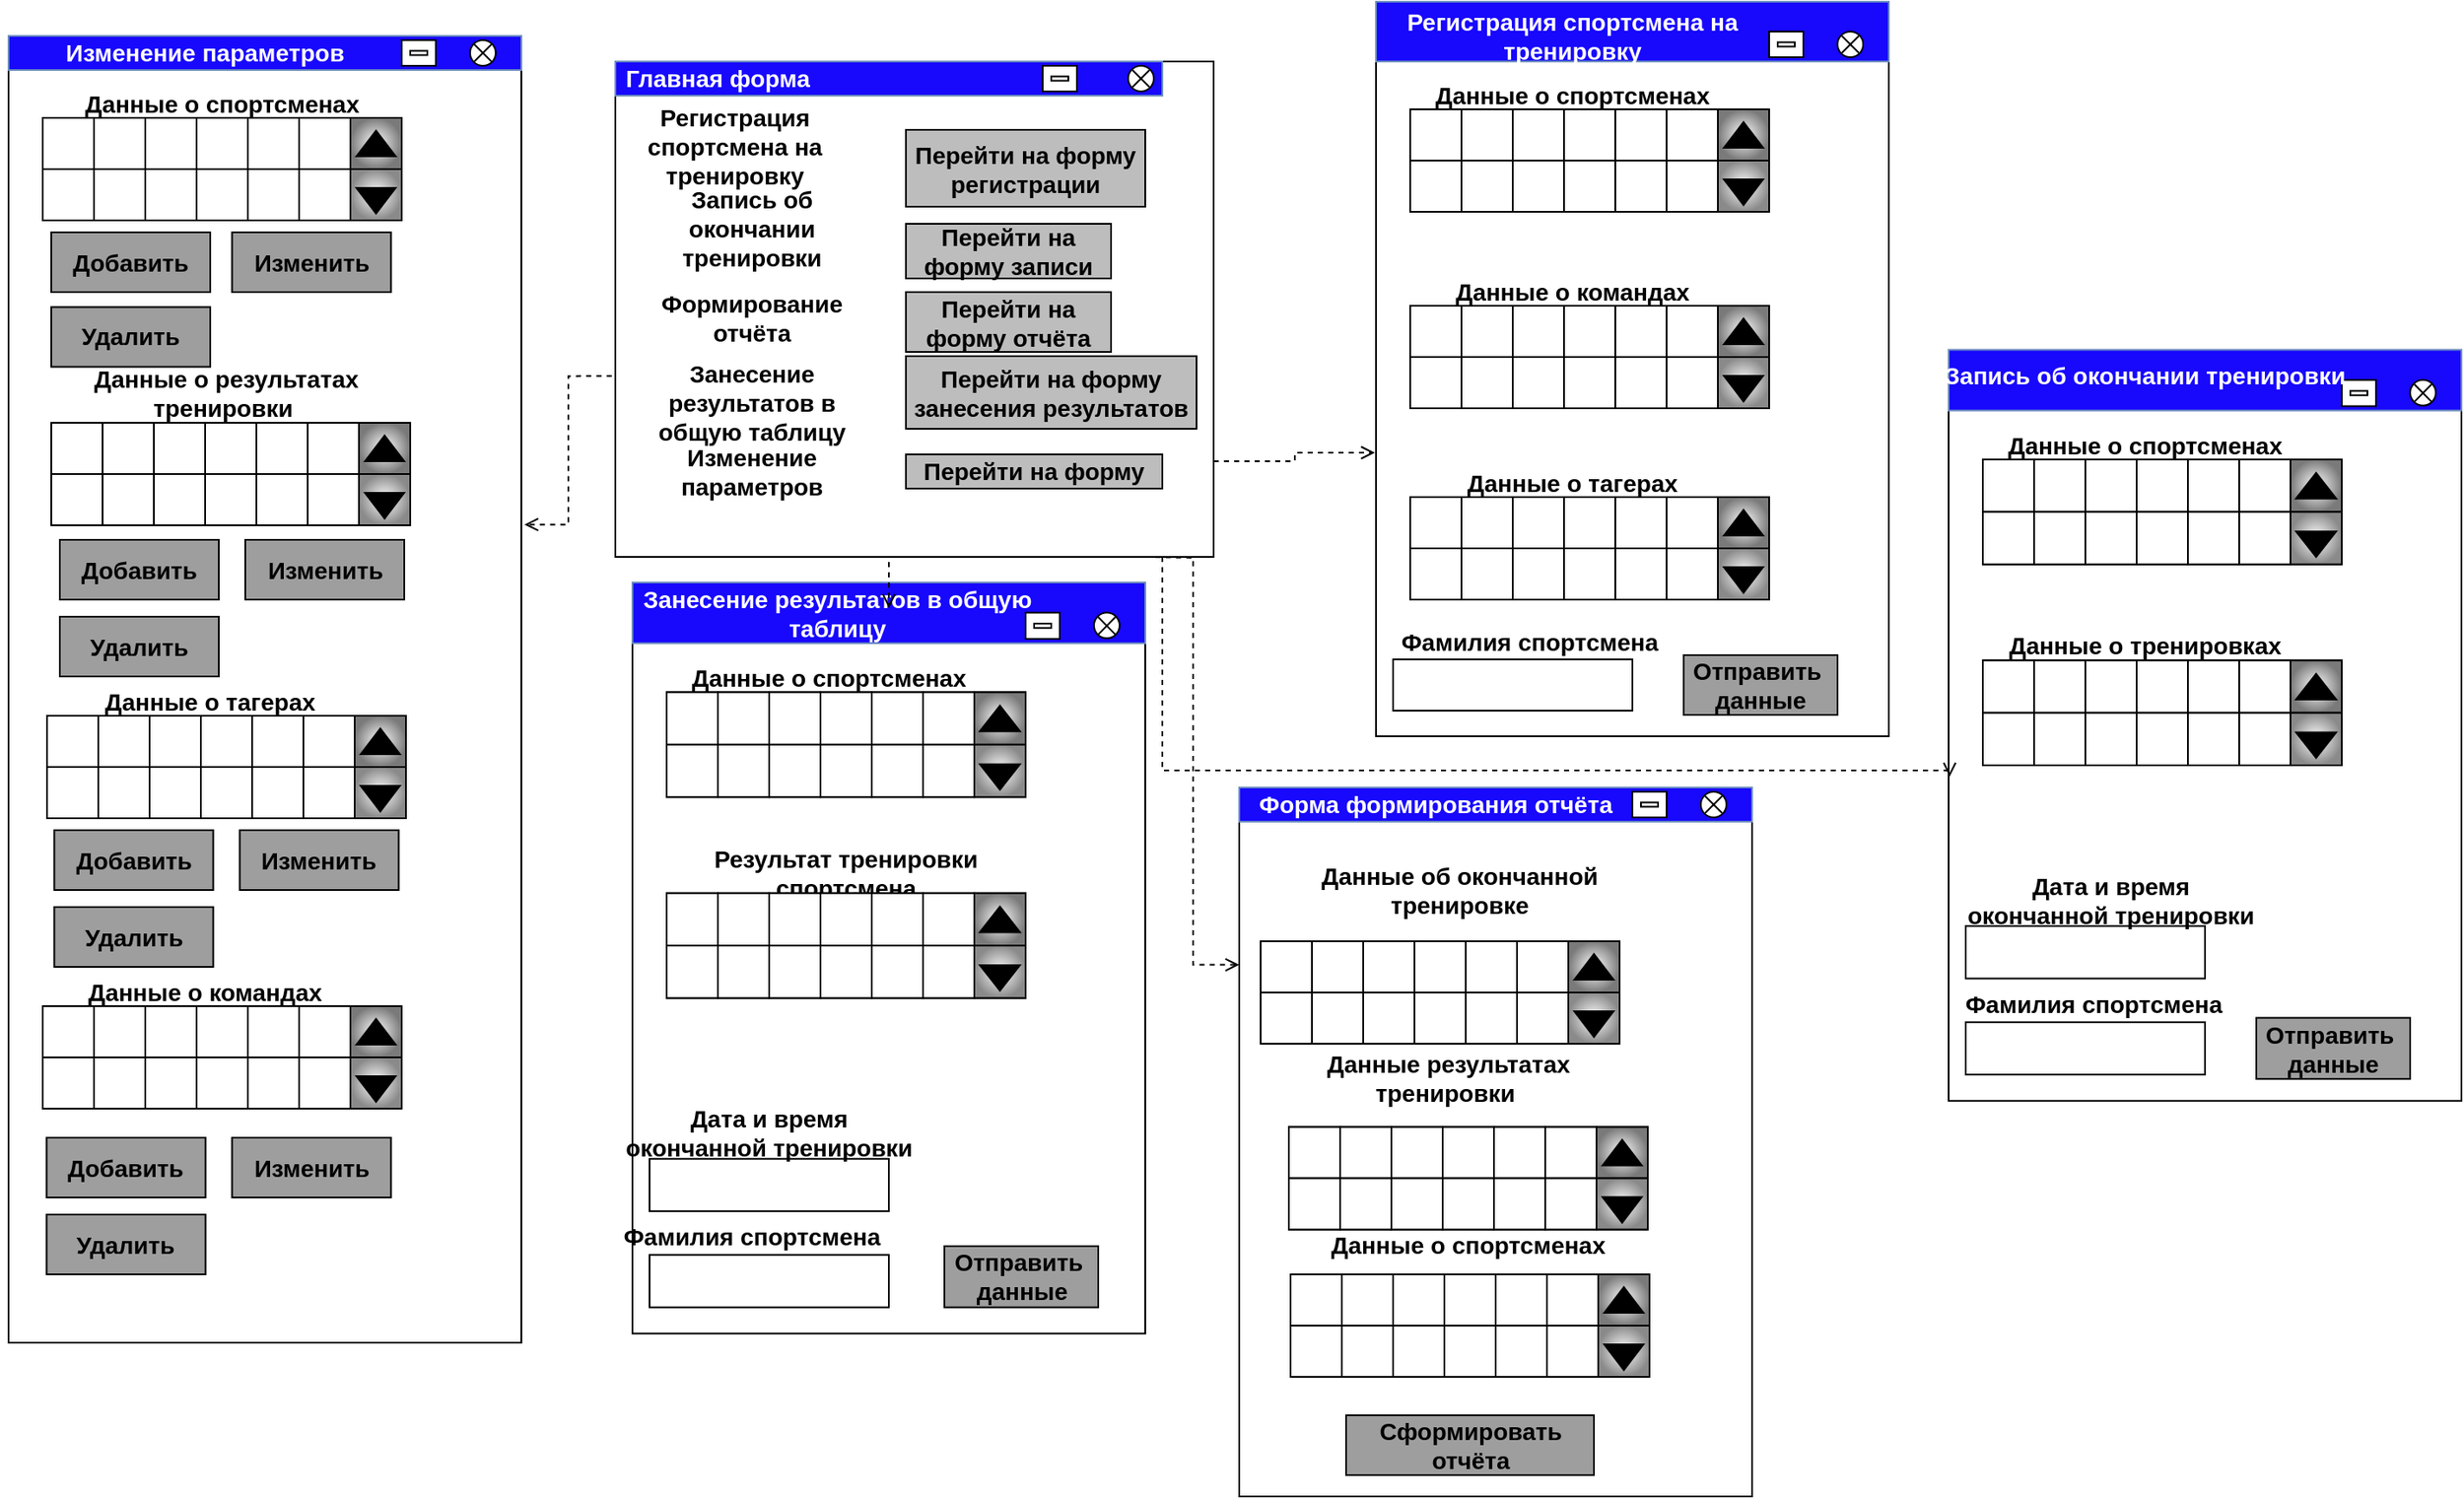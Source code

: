 <mxfile version="22.0.8" type="device">
  <diagram name="Страница — 1" id="DHIbU68CLfU-CIXhcM6R">
    <mxGraphModel dx="2145" dy="739" grid="1" gridSize="10" guides="1" tooltips="1" connect="1" arrows="1" fold="1" page="1" pageScale="1" pageWidth="827" pageHeight="1169" math="0" shadow="0">
      <root>
        <mxCell id="0" />
        <mxCell id="1" parent="0" />
        <mxCell id="7fl4AE7SdrocrUqODQa8-20" value="" style="group;fillColor=default;fontSize=14;fontStyle=1" parent="1" vertex="1" connectable="0">
          <mxGeometry x="10" y="260" width="360" height="295" as="geometry" />
        </mxCell>
        <mxCell id="7fl4AE7SdrocrUqODQa8-1" value="" style="rounded=0;whiteSpace=wrap;html=1;fontSize=14;fontStyle=1" parent="7fl4AE7SdrocrUqODQa8-20" vertex="1">
          <mxGeometry x="10" y="5" width="350" height="290" as="geometry" />
        </mxCell>
        <mxCell id="7fl4AE7SdrocrUqODQa8-2" value="" style="rounded=0;whiteSpace=wrap;html=1;fillColor=#1808FC;strokeColor=#6c8ebf;fontSize=14;fontStyle=1" parent="7fl4AE7SdrocrUqODQa8-20" vertex="1">
          <mxGeometry x="10" y="5" width="320" height="20" as="geometry" />
        </mxCell>
        <mxCell id="7fl4AE7SdrocrUqODQa8-3" value="" style="rounded=0;whiteSpace=wrap;html=1;fontSize=14;fontStyle=1" parent="7fl4AE7SdrocrUqODQa8-20" vertex="1">
          <mxGeometry x="260" y="7.5" width="20" height="15" as="geometry" />
        </mxCell>
        <mxCell id="7fl4AE7SdrocrUqODQa8-5" value="" style="rounded=0;whiteSpace=wrap;html=1;fontSize=14;fontStyle=1" parent="7fl4AE7SdrocrUqODQa8-20" vertex="1">
          <mxGeometry x="265" y="13.75" width="10" height="2.5" as="geometry" />
        </mxCell>
        <mxCell id="7fl4AE7SdrocrUqODQa8-7" value="Перейти на форму регистрации" style="rounded=0;whiteSpace=wrap;html=1;fillColor=#BDBDBD;fontSize=14;fontStyle=1" parent="7fl4AE7SdrocrUqODQa8-20" vertex="1">
          <mxGeometry x="180" y="45" width="140" height="45" as="geometry" />
        </mxCell>
        <mxCell id="7fl4AE7SdrocrUqODQa8-11" value="Перейти на форму записи" style="rounded=0;whiteSpace=wrap;html=1;fillColor=#BDBDBD;fontSize=14;fontStyle=1" parent="7fl4AE7SdrocrUqODQa8-20" vertex="1">
          <mxGeometry x="180" y="100" width="120" height="32" as="geometry" />
        </mxCell>
        <mxCell id="7fl4AE7SdrocrUqODQa8-12" value="Перейти на форму отчёта" style="rounded=0;whiteSpace=wrap;html=1;fillColor=#BDBDBD;fontSize=14;fontStyle=1" parent="7fl4AE7SdrocrUqODQa8-20" vertex="1">
          <mxGeometry x="180" y="140" width="120" height="35" as="geometry" />
        </mxCell>
        <mxCell id="7fl4AE7SdrocrUqODQa8-13" value="Перейти на форму" style="rounded=0;whiteSpace=wrap;html=1;fillColor=#BDBDBD;fontSize=14;fontStyle=1" parent="7fl4AE7SdrocrUqODQa8-20" vertex="1">
          <mxGeometry x="180" y="235" width="150" height="20" as="geometry" />
        </mxCell>
        <mxCell id="7fl4AE7SdrocrUqODQa8-14" value="&lt;font color=&quot;#ffffff&quot; style=&quot;font-size: 14px;&quot;&gt;Главная форма&lt;/font&gt;" style="text;html=1;strokeColor=none;fillColor=none;align=center;verticalAlign=middle;whiteSpace=wrap;rounded=0;fontSize=14;fontStyle=1" parent="7fl4AE7SdrocrUqODQa8-20" vertex="1">
          <mxGeometry width="140" height="30" as="geometry" />
        </mxCell>
        <mxCell id="7fl4AE7SdrocrUqODQa8-19" value="" style="group;fontSize=14;fontStyle=1" parent="7fl4AE7SdrocrUqODQa8-20" vertex="1" connectable="0">
          <mxGeometry x="312.5" y="10" width="12.5" height="12.5" as="geometry" />
        </mxCell>
        <mxCell id="7fl4AE7SdrocrUqODQa8-4" value="" style="ellipse;whiteSpace=wrap;html=1;aspect=fixed;fontSize=14;fontStyle=1" parent="7fl4AE7SdrocrUqODQa8-19" vertex="1">
          <mxGeometry x="-2.5" y="-2.5" width="15" height="15" as="geometry" />
        </mxCell>
        <mxCell id="7fl4AE7SdrocrUqODQa8-17" value="" style="endArrow=none;html=1;rounded=0;fontSize=14;fontStyle=1" parent="7fl4AE7SdrocrUqODQa8-19" edge="1">
          <mxGeometry width="50" height="50" relative="1" as="geometry">
            <mxPoint y="10" as="sourcePoint" />
            <mxPoint x="10" as="targetPoint" />
          </mxGeometry>
        </mxCell>
        <mxCell id="7fl4AE7SdrocrUqODQa8-18" value="" style="endArrow=none;html=1;rounded=0;fontSize=14;fontStyle=1" parent="7fl4AE7SdrocrUqODQa8-19" edge="1">
          <mxGeometry width="50" height="50" relative="1" as="geometry">
            <mxPoint x="10" y="10" as="sourcePoint" />
            <mxPoint as="targetPoint" />
          </mxGeometry>
        </mxCell>
        <mxCell id="7fl4AE7SdrocrUqODQa8-21" value="Регистрация спортсмена на тренировку" style="text;html=1;strokeColor=none;fillColor=none;align=center;verticalAlign=middle;whiteSpace=wrap;rounded=0;fontSize=14;fontStyle=1" parent="7fl4AE7SdrocrUqODQa8-20" vertex="1">
          <mxGeometry x="20" y="40" width="120" height="30" as="geometry" />
        </mxCell>
        <mxCell id="7fl4AE7SdrocrUqODQa8-22" value="Запись об окончании тренировки" style="text;html=1;strokeColor=none;fillColor=none;align=center;verticalAlign=middle;whiteSpace=wrap;rounded=0;fontSize=14;fontStyle=1" parent="7fl4AE7SdrocrUqODQa8-20" vertex="1">
          <mxGeometry x="20" y="88" width="140" height="30" as="geometry" />
        </mxCell>
        <mxCell id="7fl4AE7SdrocrUqODQa8-24" value="Формирование отчёта" style="text;html=1;strokeColor=none;fillColor=none;align=center;verticalAlign=middle;whiteSpace=wrap;rounded=0;fontSize=14;fontStyle=1" parent="7fl4AE7SdrocrUqODQa8-20" vertex="1">
          <mxGeometry x="20" y="140" width="140" height="30" as="geometry" />
        </mxCell>
        <mxCell id="7fl4AE7SdrocrUqODQa8-26" value="Изменение параметров" style="text;html=1;strokeColor=none;fillColor=none;align=center;verticalAlign=middle;whiteSpace=wrap;rounded=0;fontSize=14;fontStyle=1" parent="7fl4AE7SdrocrUqODQa8-20" vertex="1">
          <mxGeometry x="20" y="230" width="140" height="30" as="geometry" />
        </mxCell>
        <mxCell id="7fl4AE7SdrocrUqODQa8-358" value="Занесение результатов в общую таблицу" style="text;html=1;strokeColor=none;fillColor=none;align=center;verticalAlign=middle;whiteSpace=wrap;rounded=0;fontSize=14;fontStyle=1" parent="7fl4AE7SdrocrUqODQa8-20" vertex="1">
          <mxGeometry x="20" y="190" width="140" height="30" as="geometry" />
        </mxCell>
        <mxCell id="7fl4AE7SdrocrUqODQa8-359" value="Перейти на форму занесения результатов" style="rounded=0;whiteSpace=wrap;html=1;fillColor=#BDBDBD;fontSize=14;fontStyle=1" parent="7fl4AE7SdrocrUqODQa8-20" vertex="1">
          <mxGeometry x="180" y="177.5" width="170" height="42.5" as="geometry" />
        </mxCell>
        <mxCell id="7fl4AE7SdrocrUqODQa8-28" value="" style="group;fontSize=14;fontStyle=1" parent="1" vertex="1" connectable="0">
          <mxGeometry x="495" y="240" width="310" height="435" as="geometry" />
        </mxCell>
        <mxCell id="7fl4AE7SdrocrUqODQa8-29" value="" style="rounded=0;whiteSpace=wrap;html=1;fontSize=14;fontStyle=1" parent="7fl4AE7SdrocrUqODQa8-28" vertex="1">
          <mxGeometry x="-30" y="5" width="300" height="415" as="geometry" />
        </mxCell>
        <mxCell id="7fl4AE7SdrocrUqODQa8-30" value="" style="rounded=0;whiteSpace=wrap;html=1;fillColor=#1808FC;strokeColor=#6c8ebf;fontSize=14;fontStyle=1" parent="7fl4AE7SdrocrUqODQa8-28" vertex="1">
          <mxGeometry x="-30" y="-10" width="300" height="35" as="geometry" />
        </mxCell>
        <mxCell id="7fl4AE7SdrocrUqODQa8-31" value="" style="rounded=0;whiteSpace=wrap;html=1;fontSize=14;fontStyle=1" parent="7fl4AE7SdrocrUqODQa8-28" vertex="1">
          <mxGeometry x="200" y="7.5" width="20" height="15" as="geometry" />
        </mxCell>
        <mxCell id="7fl4AE7SdrocrUqODQa8-32" value="" style="ellipse;whiteSpace=wrap;html=1;aspect=fixed;fontSize=14;fontStyle=1" parent="7fl4AE7SdrocrUqODQa8-28" vertex="1">
          <mxGeometry x="240" y="7.5" width="15" height="15" as="geometry" />
        </mxCell>
        <mxCell id="7fl4AE7SdrocrUqODQa8-33" value="" style="rounded=0;whiteSpace=wrap;html=1;fontSize=14;fontStyle=1" parent="7fl4AE7SdrocrUqODQa8-28" vertex="1">
          <mxGeometry x="205" y="13.75" width="10" height="2.5" as="geometry" />
        </mxCell>
        <mxCell id="7fl4AE7SdrocrUqODQa8-38" value="&lt;font color=&quot;#ffffff&quot; style=&quot;font-size: 14px;&quot;&gt;Регистрация спортсмена на тренировку&lt;/font&gt;" style="text;html=1;strokeColor=none;fillColor=none;align=center;verticalAlign=middle;whiteSpace=wrap;rounded=0;fontSize=14;fontStyle=1" parent="7fl4AE7SdrocrUqODQa8-28" vertex="1">
          <mxGeometry x="-35" y="-10" width="240" height="40" as="geometry" />
        </mxCell>
        <mxCell id="7fl4AE7SdrocrUqODQa8-39" value="" style="group;fontSize=14;fontStyle=1" parent="7fl4AE7SdrocrUqODQa8-28" vertex="1" connectable="0">
          <mxGeometry x="242.5" y="10" width="10" height="10" as="geometry" />
        </mxCell>
        <mxCell id="7fl4AE7SdrocrUqODQa8-40" value="" style="endArrow=none;html=1;rounded=0;fontSize=14;fontStyle=1" parent="7fl4AE7SdrocrUqODQa8-39" edge="1">
          <mxGeometry width="50" height="50" relative="1" as="geometry">
            <mxPoint y="10" as="sourcePoint" />
            <mxPoint x="10" as="targetPoint" />
          </mxGeometry>
        </mxCell>
        <mxCell id="7fl4AE7SdrocrUqODQa8-41" value="" style="endArrow=none;html=1;rounded=0;fontSize=14;fontStyle=1" parent="7fl4AE7SdrocrUqODQa8-39" edge="1">
          <mxGeometry width="50" height="50" relative="1" as="geometry">
            <mxPoint x="10" y="10" as="sourcePoint" />
            <mxPoint as="targetPoint" />
          </mxGeometry>
        </mxCell>
        <mxCell id="7fl4AE7SdrocrUqODQa8-64" value="" style="group;fontSize=14;fontStyle=1" parent="7fl4AE7SdrocrUqODQa8-28" vertex="1" connectable="0">
          <mxGeometry x="-10" y="30" width="210" height="83" as="geometry" />
        </mxCell>
        <mxCell id="7fl4AE7SdrocrUqODQa8-46" value="Данные о спортсменах" style="text;html=1;strokeColor=none;fillColor=none;align=center;verticalAlign=middle;whiteSpace=wrap;rounded=0;fontSize=14;fontStyle=1" parent="7fl4AE7SdrocrUqODQa8-64" vertex="1">
          <mxGeometry x="10" width="170" height="30" as="geometry" />
        </mxCell>
        <mxCell id="7fl4AE7SdrocrUqODQa8-47" value="" style="rounded=0;whiteSpace=wrap;html=1;fontSize=14;fontStyle=1" parent="7fl4AE7SdrocrUqODQa8-64" vertex="1">
          <mxGeometry y="23" width="210" height="60" as="geometry" />
        </mxCell>
        <mxCell id="7fl4AE7SdrocrUqODQa8-48" value="" style="rounded=0;whiteSpace=wrap;html=1;fontSize=14;fontStyle=1" parent="7fl4AE7SdrocrUqODQa8-64" vertex="1">
          <mxGeometry y="23" width="30" height="30" as="geometry" />
        </mxCell>
        <mxCell id="7fl4AE7SdrocrUqODQa8-49" value="" style="rounded=0;whiteSpace=wrap;html=1;fontSize=14;fontStyle=1" parent="7fl4AE7SdrocrUqODQa8-64" vertex="1">
          <mxGeometry y="53" width="30" height="30" as="geometry" />
        </mxCell>
        <mxCell id="7fl4AE7SdrocrUqODQa8-50" value="" style="rounded=0;whiteSpace=wrap;html=1;fontSize=14;fontStyle=1" parent="7fl4AE7SdrocrUqODQa8-64" vertex="1">
          <mxGeometry x="30" y="23" width="30" height="30" as="geometry" />
        </mxCell>
        <mxCell id="7fl4AE7SdrocrUqODQa8-51" value="" style="rounded=0;whiteSpace=wrap;html=1;fontSize=14;fontStyle=1" parent="7fl4AE7SdrocrUqODQa8-64" vertex="1">
          <mxGeometry x="30" y="53" width="30" height="30" as="geometry" />
        </mxCell>
        <mxCell id="7fl4AE7SdrocrUqODQa8-52" value="" style="rounded=0;whiteSpace=wrap;html=1;fontSize=14;fontStyle=1" parent="7fl4AE7SdrocrUqODQa8-64" vertex="1">
          <mxGeometry x="60" y="23" width="30" height="30" as="geometry" />
        </mxCell>
        <mxCell id="7fl4AE7SdrocrUqODQa8-53" value="" style="rounded=0;whiteSpace=wrap;html=1;fontSize=14;fontStyle=1" parent="7fl4AE7SdrocrUqODQa8-64" vertex="1">
          <mxGeometry x="60" y="53" width="30" height="30" as="geometry" />
        </mxCell>
        <mxCell id="7fl4AE7SdrocrUqODQa8-54" value="" style="rounded=0;whiteSpace=wrap;html=1;fontSize=14;fontStyle=1" parent="7fl4AE7SdrocrUqODQa8-64" vertex="1">
          <mxGeometry x="90" y="23" width="30" height="30" as="geometry" />
        </mxCell>
        <mxCell id="7fl4AE7SdrocrUqODQa8-55" value="" style="rounded=0;whiteSpace=wrap;html=1;fontSize=14;fontStyle=1" parent="7fl4AE7SdrocrUqODQa8-64" vertex="1">
          <mxGeometry x="90" y="53" width="30" height="30" as="geometry" />
        </mxCell>
        <mxCell id="7fl4AE7SdrocrUqODQa8-56" value="" style="rounded=0;whiteSpace=wrap;html=1;fontSize=14;fontStyle=1" parent="7fl4AE7SdrocrUqODQa8-64" vertex="1">
          <mxGeometry x="120" y="23" width="30" height="30" as="geometry" />
        </mxCell>
        <mxCell id="7fl4AE7SdrocrUqODQa8-57" value="" style="rounded=0;whiteSpace=wrap;html=1;fontSize=14;fontStyle=1" parent="7fl4AE7SdrocrUqODQa8-64" vertex="1">
          <mxGeometry x="120" y="53" width="30" height="30" as="geometry" />
        </mxCell>
        <mxCell id="7fl4AE7SdrocrUqODQa8-58" value="" style="rounded=0;whiteSpace=wrap;html=1;fontSize=14;fontStyle=1" parent="7fl4AE7SdrocrUqODQa8-64" vertex="1">
          <mxGeometry x="150" y="23" width="30" height="30" as="geometry" />
        </mxCell>
        <mxCell id="7fl4AE7SdrocrUqODQa8-59" value="" style="rounded=0;whiteSpace=wrap;html=1;fontSize=14;fontStyle=1" parent="7fl4AE7SdrocrUqODQa8-64" vertex="1">
          <mxGeometry x="150" y="53" width="30" height="30" as="geometry" />
        </mxCell>
        <mxCell id="7fl4AE7SdrocrUqODQa8-60" value="" style="rounded=0;whiteSpace=wrap;html=1;gradientColor=#7A7A7A;fillColor=default;gradientDirection=radial;fontSize=14;fontStyle=1" parent="7fl4AE7SdrocrUqODQa8-64" vertex="1">
          <mxGeometry x="180" y="23" width="30" height="30" as="geometry" />
        </mxCell>
        <mxCell id="7fl4AE7SdrocrUqODQa8-61" value="" style="rounded=0;whiteSpace=wrap;html=1;gradientColor=#8A8A8A;fillColor=default;gradientDirection=radial;fontSize=14;fontStyle=1" parent="7fl4AE7SdrocrUqODQa8-64" vertex="1">
          <mxGeometry x="180" y="53" width="30" height="30" as="geometry" />
        </mxCell>
        <mxCell id="7fl4AE7SdrocrUqODQa8-62" value="" style="triangle;whiteSpace=wrap;html=1;rotation=90;fillColor=#000000;fontSize=14;fontStyle=1" parent="7fl4AE7SdrocrUqODQa8-64" vertex="1">
          <mxGeometry x="187.5" y="60" width="15" height="23" as="geometry" />
        </mxCell>
        <mxCell id="7fl4AE7SdrocrUqODQa8-63" value="" style="triangle;whiteSpace=wrap;html=1;rotation=-90;fillColor=#000000;fontSize=14;fontStyle=1" parent="7fl4AE7SdrocrUqODQa8-64" vertex="1">
          <mxGeometry x="187.5" y="26.5" width="15" height="23" as="geometry" />
        </mxCell>
        <mxCell id="7fl4AE7SdrocrUqODQa8-65" value="Данные о командах" style="text;html=1;strokeColor=none;fillColor=none;align=center;verticalAlign=middle;whiteSpace=wrap;rounded=0;fontSize=14;fontStyle=1" parent="7fl4AE7SdrocrUqODQa8-28" vertex="1">
          <mxGeometry y="145" width="170" height="30" as="geometry" />
        </mxCell>
        <mxCell id="7fl4AE7SdrocrUqODQa8-66" value="" style="rounded=0;whiteSpace=wrap;html=1;fontSize=14;fontStyle=1" parent="7fl4AE7SdrocrUqODQa8-28" vertex="1">
          <mxGeometry x="-10" y="168" width="210" height="60" as="geometry" />
        </mxCell>
        <mxCell id="7fl4AE7SdrocrUqODQa8-67" value="" style="rounded=0;whiteSpace=wrap;html=1;fontSize=14;fontStyle=1" parent="7fl4AE7SdrocrUqODQa8-28" vertex="1">
          <mxGeometry x="-10" y="168" width="30" height="30" as="geometry" />
        </mxCell>
        <mxCell id="7fl4AE7SdrocrUqODQa8-68" value="" style="rounded=0;whiteSpace=wrap;html=1;fontSize=14;fontStyle=1" parent="7fl4AE7SdrocrUqODQa8-28" vertex="1">
          <mxGeometry x="-10" y="198" width="30" height="30" as="geometry" />
        </mxCell>
        <mxCell id="7fl4AE7SdrocrUqODQa8-69" value="" style="rounded=0;whiteSpace=wrap;html=1;fontSize=14;fontStyle=1" parent="7fl4AE7SdrocrUqODQa8-28" vertex="1">
          <mxGeometry x="20" y="168" width="30" height="30" as="geometry" />
        </mxCell>
        <mxCell id="7fl4AE7SdrocrUqODQa8-70" value="" style="rounded=0;whiteSpace=wrap;html=1;fontSize=14;fontStyle=1" parent="7fl4AE7SdrocrUqODQa8-28" vertex="1">
          <mxGeometry x="20" y="198" width="30" height="30" as="geometry" />
        </mxCell>
        <mxCell id="7fl4AE7SdrocrUqODQa8-71" value="" style="rounded=0;whiteSpace=wrap;html=1;fontSize=14;fontStyle=1" parent="7fl4AE7SdrocrUqODQa8-28" vertex="1">
          <mxGeometry x="50" y="168" width="30" height="30" as="geometry" />
        </mxCell>
        <mxCell id="7fl4AE7SdrocrUqODQa8-72" value="" style="rounded=0;whiteSpace=wrap;html=1;fontSize=14;fontStyle=1" parent="7fl4AE7SdrocrUqODQa8-28" vertex="1">
          <mxGeometry x="50" y="198" width="30" height="30" as="geometry" />
        </mxCell>
        <mxCell id="7fl4AE7SdrocrUqODQa8-73" value="" style="rounded=0;whiteSpace=wrap;html=1;fontSize=14;fontStyle=1" parent="7fl4AE7SdrocrUqODQa8-28" vertex="1">
          <mxGeometry x="80" y="168" width="30" height="30" as="geometry" />
        </mxCell>
        <mxCell id="7fl4AE7SdrocrUqODQa8-74" value="" style="rounded=0;whiteSpace=wrap;html=1;fontSize=14;fontStyle=1" parent="7fl4AE7SdrocrUqODQa8-28" vertex="1">
          <mxGeometry x="80" y="198" width="30" height="30" as="geometry" />
        </mxCell>
        <mxCell id="7fl4AE7SdrocrUqODQa8-75" value="" style="rounded=0;whiteSpace=wrap;html=1;fontSize=14;fontStyle=1" parent="7fl4AE7SdrocrUqODQa8-28" vertex="1">
          <mxGeometry x="110" y="168" width="30" height="30" as="geometry" />
        </mxCell>
        <mxCell id="7fl4AE7SdrocrUqODQa8-76" value="" style="rounded=0;whiteSpace=wrap;html=1;fontSize=14;fontStyle=1" parent="7fl4AE7SdrocrUqODQa8-28" vertex="1">
          <mxGeometry x="110" y="198" width="30" height="30" as="geometry" />
        </mxCell>
        <mxCell id="7fl4AE7SdrocrUqODQa8-77" value="" style="rounded=0;whiteSpace=wrap;html=1;fontSize=14;fontStyle=1" parent="7fl4AE7SdrocrUqODQa8-28" vertex="1">
          <mxGeometry x="140" y="168" width="30" height="30" as="geometry" />
        </mxCell>
        <mxCell id="7fl4AE7SdrocrUqODQa8-78" value="" style="rounded=0;whiteSpace=wrap;html=1;fontSize=14;fontStyle=1" parent="7fl4AE7SdrocrUqODQa8-28" vertex="1">
          <mxGeometry x="140" y="198" width="30" height="30" as="geometry" />
        </mxCell>
        <mxCell id="7fl4AE7SdrocrUqODQa8-79" value="" style="rounded=0;whiteSpace=wrap;html=1;gradientColor=#7A7A7A;fillColor=default;gradientDirection=radial;fontSize=14;fontStyle=1" parent="7fl4AE7SdrocrUqODQa8-28" vertex="1">
          <mxGeometry x="170" y="168" width="30" height="30" as="geometry" />
        </mxCell>
        <mxCell id="7fl4AE7SdrocrUqODQa8-80" value="" style="rounded=0;whiteSpace=wrap;html=1;gradientColor=#8A8A8A;fillColor=default;gradientDirection=radial;fontSize=14;fontStyle=1" parent="7fl4AE7SdrocrUqODQa8-28" vertex="1">
          <mxGeometry x="170" y="198" width="30" height="30" as="geometry" />
        </mxCell>
        <mxCell id="7fl4AE7SdrocrUqODQa8-81" value="" style="triangle;whiteSpace=wrap;html=1;rotation=90;fillColor=#000000;fontSize=14;fontStyle=1" parent="7fl4AE7SdrocrUqODQa8-28" vertex="1">
          <mxGeometry x="177.5" y="205" width="15" height="23" as="geometry" />
        </mxCell>
        <mxCell id="7fl4AE7SdrocrUqODQa8-82" value="" style="triangle;whiteSpace=wrap;html=1;rotation=-90;fillColor=#000000;fontSize=14;fontStyle=1" parent="7fl4AE7SdrocrUqODQa8-28" vertex="1">
          <mxGeometry x="177.5" y="171.5" width="15" height="23" as="geometry" />
        </mxCell>
        <mxCell id="7fl4AE7SdrocrUqODQa8-83" value="Данные о тагерах" style="text;html=1;strokeColor=none;fillColor=none;align=center;verticalAlign=middle;whiteSpace=wrap;rounded=0;fontSize=14;fontStyle=1" parent="7fl4AE7SdrocrUqODQa8-28" vertex="1">
          <mxGeometry y="257" width="170" height="30" as="geometry" />
        </mxCell>
        <mxCell id="7fl4AE7SdrocrUqODQa8-84" value="" style="rounded=0;whiteSpace=wrap;html=1;fontSize=14;fontStyle=1" parent="7fl4AE7SdrocrUqODQa8-28" vertex="1">
          <mxGeometry x="-10" y="280" width="210" height="60" as="geometry" />
        </mxCell>
        <mxCell id="7fl4AE7SdrocrUqODQa8-85" value="" style="rounded=0;whiteSpace=wrap;html=1;fontSize=14;fontStyle=1" parent="7fl4AE7SdrocrUqODQa8-28" vertex="1">
          <mxGeometry x="-10" y="280" width="30" height="30" as="geometry" />
        </mxCell>
        <mxCell id="7fl4AE7SdrocrUqODQa8-86" value="" style="rounded=0;whiteSpace=wrap;html=1;fontSize=14;fontStyle=1" parent="7fl4AE7SdrocrUqODQa8-28" vertex="1">
          <mxGeometry x="-10" y="310" width="30" height="30" as="geometry" />
        </mxCell>
        <mxCell id="7fl4AE7SdrocrUqODQa8-87" value="" style="rounded=0;whiteSpace=wrap;html=1;fontSize=14;fontStyle=1" parent="7fl4AE7SdrocrUqODQa8-28" vertex="1">
          <mxGeometry x="20" y="280" width="30" height="30" as="geometry" />
        </mxCell>
        <mxCell id="7fl4AE7SdrocrUqODQa8-88" value="" style="rounded=0;whiteSpace=wrap;html=1;fontSize=14;fontStyle=1" parent="7fl4AE7SdrocrUqODQa8-28" vertex="1">
          <mxGeometry x="20" y="310" width="30" height="30" as="geometry" />
        </mxCell>
        <mxCell id="7fl4AE7SdrocrUqODQa8-89" value="" style="rounded=0;whiteSpace=wrap;html=1;fontSize=14;fontStyle=1" parent="7fl4AE7SdrocrUqODQa8-28" vertex="1">
          <mxGeometry x="50" y="280" width="30" height="30" as="geometry" />
        </mxCell>
        <mxCell id="7fl4AE7SdrocrUqODQa8-90" value="" style="rounded=0;whiteSpace=wrap;html=1;fontSize=14;fontStyle=1" parent="7fl4AE7SdrocrUqODQa8-28" vertex="1">
          <mxGeometry x="50" y="310" width="30" height="30" as="geometry" />
        </mxCell>
        <mxCell id="7fl4AE7SdrocrUqODQa8-91" value="" style="rounded=0;whiteSpace=wrap;html=1;fontSize=14;fontStyle=1" parent="7fl4AE7SdrocrUqODQa8-28" vertex="1">
          <mxGeometry x="80" y="280" width="30" height="30" as="geometry" />
        </mxCell>
        <mxCell id="7fl4AE7SdrocrUqODQa8-92" value="" style="rounded=0;whiteSpace=wrap;html=1;fontSize=14;fontStyle=1" parent="7fl4AE7SdrocrUqODQa8-28" vertex="1">
          <mxGeometry x="80" y="310" width="30" height="30" as="geometry" />
        </mxCell>
        <mxCell id="7fl4AE7SdrocrUqODQa8-93" value="" style="rounded=0;whiteSpace=wrap;html=1;fontSize=14;fontStyle=1" parent="7fl4AE7SdrocrUqODQa8-28" vertex="1">
          <mxGeometry x="110" y="280" width="30" height="30" as="geometry" />
        </mxCell>
        <mxCell id="7fl4AE7SdrocrUqODQa8-94" value="" style="rounded=0;whiteSpace=wrap;html=1;fontSize=14;fontStyle=1" parent="7fl4AE7SdrocrUqODQa8-28" vertex="1">
          <mxGeometry x="110" y="310" width="30" height="30" as="geometry" />
        </mxCell>
        <mxCell id="7fl4AE7SdrocrUqODQa8-95" value="" style="rounded=0;whiteSpace=wrap;html=1;fontSize=14;fontStyle=1" parent="7fl4AE7SdrocrUqODQa8-28" vertex="1">
          <mxGeometry x="140" y="280" width="30" height="30" as="geometry" />
        </mxCell>
        <mxCell id="7fl4AE7SdrocrUqODQa8-96" value="" style="rounded=0;whiteSpace=wrap;html=1;fontSize=14;fontStyle=1" parent="7fl4AE7SdrocrUqODQa8-28" vertex="1">
          <mxGeometry x="140" y="310" width="30" height="30" as="geometry" />
        </mxCell>
        <mxCell id="7fl4AE7SdrocrUqODQa8-97" value="" style="rounded=0;whiteSpace=wrap;html=1;gradientColor=#7A7A7A;fillColor=default;gradientDirection=radial;fontSize=14;fontStyle=1" parent="7fl4AE7SdrocrUqODQa8-28" vertex="1">
          <mxGeometry x="170" y="280" width="30" height="30" as="geometry" />
        </mxCell>
        <mxCell id="7fl4AE7SdrocrUqODQa8-98" value="" style="rounded=0;whiteSpace=wrap;html=1;gradientColor=#8A8A8A;fillColor=default;gradientDirection=radial;fontSize=14;fontStyle=1" parent="7fl4AE7SdrocrUqODQa8-28" vertex="1">
          <mxGeometry x="170" y="310" width="30" height="30" as="geometry" />
        </mxCell>
        <mxCell id="7fl4AE7SdrocrUqODQa8-99" value="" style="triangle;whiteSpace=wrap;html=1;rotation=90;fillColor=#000000;fontSize=14;fontStyle=1" parent="7fl4AE7SdrocrUqODQa8-28" vertex="1">
          <mxGeometry x="177.5" y="317" width="15" height="23" as="geometry" />
        </mxCell>
        <mxCell id="7fl4AE7SdrocrUqODQa8-100" value="" style="triangle;whiteSpace=wrap;html=1;rotation=-90;fillColor=#000000;fontSize=14;fontStyle=1" parent="7fl4AE7SdrocrUqODQa8-28" vertex="1">
          <mxGeometry x="177.5" y="283.5" width="15" height="23" as="geometry" />
        </mxCell>
        <mxCell id="7fl4AE7SdrocrUqODQa8-101" value="" style="rounded=0;whiteSpace=wrap;html=1;fontSize=14;fontStyle=1" parent="7fl4AE7SdrocrUqODQa8-28" vertex="1">
          <mxGeometry x="-20" y="375" width="140" height="30" as="geometry" />
        </mxCell>
        <mxCell id="7fl4AE7SdrocrUqODQa8-102" value="Фамилия спортсмена" style="text;html=1;strokeColor=none;fillColor=none;align=center;verticalAlign=middle;whiteSpace=wrap;rounded=0;fontSize=14;fontStyle=1" parent="7fl4AE7SdrocrUqODQa8-28" vertex="1">
          <mxGeometry x="-30" y="350" width="180" height="30" as="geometry" />
        </mxCell>
        <mxCell id="7fl4AE7SdrocrUqODQa8-103" value="Отправить&amp;nbsp; данные" style="rounded=0;whiteSpace=wrap;html=1;fillColor=#9E9E9E;fontSize=14;fontStyle=1" parent="7fl4AE7SdrocrUqODQa8-28" vertex="1">
          <mxGeometry x="150" y="372.5" width="90" height="35" as="geometry" />
        </mxCell>
        <mxCell id="7fl4AE7SdrocrUqODQa8-104" value="" style="group;fontSize=14;fontStyle=1" parent="1" vertex="1" connectable="0">
          <mxGeometry x="790" y="443.75" width="310" height="445" as="geometry" />
        </mxCell>
        <mxCell id="7fl4AE7SdrocrUqODQa8-105" value="" style="rounded=0;whiteSpace=wrap;html=1;fontSize=14;fontStyle=1" parent="7fl4AE7SdrocrUqODQa8-104" vertex="1">
          <mxGeometry x="10" y="5.115" width="300" height="424.54" as="geometry" />
        </mxCell>
        <mxCell id="7fl4AE7SdrocrUqODQa8-106" value="" style="rounded=0;whiteSpace=wrap;html=1;fillColor=#1808FC;strokeColor=#6c8ebf;fontSize=14;fontStyle=1" parent="7fl4AE7SdrocrUqODQa8-104" vertex="1">
          <mxGeometry x="10" y="-10" width="300" height="35.57" as="geometry" />
        </mxCell>
        <mxCell id="7fl4AE7SdrocrUqODQa8-107" value="" style="rounded=0;whiteSpace=wrap;html=1;fontSize=14;fontStyle=1" parent="7fl4AE7SdrocrUqODQa8-104" vertex="1">
          <mxGeometry x="240" y="7.672" width="20" height="15.345" as="geometry" />
        </mxCell>
        <mxCell id="7fl4AE7SdrocrUqODQa8-108" value="" style="ellipse;whiteSpace=wrap;html=1;aspect=fixed;fontSize=14;fontStyle=1" parent="7fl4AE7SdrocrUqODQa8-104" vertex="1">
          <mxGeometry x="280" y="7.672" width="15" height="15" as="geometry" />
        </mxCell>
        <mxCell id="7fl4AE7SdrocrUqODQa8-109" value="" style="rounded=0;whiteSpace=wrap;html=1;fontSize=14;fontStyle=1" parent="7fl4AE7SdrocrUqODQa8-104" vertex="1">
          <mxGeometry x="245" y="14.066" width="10" height="2.557" as="geometry" />
        </mxCell>
        <mxCell id="7fl4AE7SdrocrUqODQa8-110" value="&lt;font color=&quot;#ffffff&quot; style=&quot;font-size: 14px;&quot;&gt;Запись об окончании тренировки&lt;/font&gt;" style="text;html=1;strokeColor=none;fillColor=none;align=center;verticalAlign=middle;whiteSpace=wrap;rounded=0;fontSize=14;fontStyle=1" parent="7fl4AE7SdrocrUqODQa8-104" vertex="1">
          <mxGeometry x="5" y="-10" width="240" height="30.69" as="geometry" />
        </mxCell>
        <mxCell id="7fl4AE7SdrocrUqODQa8-111" value="" style="group;fontSize=14;fontStyle=1" parent="7fl4AE7SdrocrUqODQa8-104" vertex="1" connectable="0">
          <mxGeometry x="282.5" y="10.23" width="10" height="10.23" as="geometry" />
        </mxCell>
        <mxCell id="7fl4AE7SdrocrUqODQa8-112" value="" style="endArrow=none;html=1;rounded=0;fontSize=14;fontStyle=1" parent="7fl4AE7SdrocrUqODQa8-111" edge="1">
          <mxGeometry width="50" height="50" relative="1" as="geometry">
            <mxPoint y="10.23" as="sourcePoint" />
            <mxPoint x="10" as="targetPoint" />
          </mxGeometry>
        </mxCell>
        <mxCell id="7fl4AE7SdrocrUqODQa8-113" value="" style="endArrow=none;html=1;rounded=0;fontSize=14;fontStyle=1" parent="7fl4AE7SdrocrUqODQa8-111" edge="1">
          <mxGeometry width="50" height="50" relative="1" as="geometry">
            <mxPoint x="10" y="10.23" as="sourcePoint" />
            <mxPoint as="targetPoint" />
          </mxGeometry>
        </mxCell>
        <mxCell id="7fl4AE7SdrocrUqODQa8-114" value="" style="group;fontSize=14;fontStyle=1" parent="7fl4AE7SdrocrUqODQa8-104" vertex="1" connectable="0">
          <mxGeometry x="30" y="30.69" width="210" height="84.908" as="geometry" />
        </mxCell>
        <mxCell id="7fl4AE7SdrocrUqODQa8-115" value="Данные о спортсменах" style="text;html=1;strokeColor=none;fillColor=none;align=center;verticalAlign=middle;whiteSpace=wrap;rounded=0;fontSize=14;fontStyle=1" parent="7fl4AE7SdrocrUqODQa8-114" vertex="1">
          <mxGeometry x="10" width="170" height="30.69" as="geometry" />
        </mxCell>
        <mxCell id="7fl4AE7SdrocrUqODQa8-116" value="" style="rounded=0;whiteSpace=wrap;html=1;fontSize=14;fontStyle=1" parent="7fl4AE7SdrocrUqODQa8-114" vertex="1">
          <mxGeometry y="23.529" width="210" height="61.379" as="geometry" />
        </mxCell>
        <mxCell id="7fl4AE7SdrocrUqODQa8-117" value="" style="rounded=0;whiteSpace=wrap;html=1;fontSize=14;fontStyle=1" parent="7fl4AE7SdrocrUqODQa8-114" vertex="1">
          <mxGeometry y="23.529" width="30" height="30.69" as="geometry" />
        </mxCell>
        <mxCell id="7fl4AE7SdrocrUqODQa8-118" value="" style="rounded=0;whiteSpace=wrap;html=1;fontSize=14;fontStyle=1" parent="7fl4AE7SdrocrUqODQa8-114" vertex="1">
          <mxGeometry y="54.218" width="30" height="30.69" as="geometry" />
        </mxCell>
        <mxCell id="7fl4AE7SdrocrUqODQa8-119" value="" style="rounded=0;whiteSpace=wrap;html=1;fontSize=14;fontStyle=1" parent="7fl4AE7SdrocrUqODQa8-114" vertex="1">
          <mxGeometry x="30" y="23.529" width="30" height="30.69" as="geometry" />
        </mxCell>
        <mxCell id="7fl4AE7SdrocrUqODQa8-120" value="" style="rounded=0;whiteSpace=wrap;html=1;fontSize=14;fontStyle=1" parent="7fl4AE7SdrocrUqODQa8-114" vertex="1">
          <mxGeometry x="30" y="54.218" width="30" height="30.69" as="geometry" />
        </mxCell>
        <mxCell id="7fl4AE7SdrocrUqODQa8-121" value="" style="rounded=0;whiteSpace=wrap;html=1;fontSize=14;fontStyle=1" parent="7fl4AE7SdrocrUqODQa8-114" vertex="1">
          <mxGeometry x="60" y="23.529" width="30" height="30.69" as="geometry" />
        </mxCell>
        <mxCell id="7fl4AE7SdrocrUqODQa8-122" value="" style="rounded=0;whiteSpace=wrap;html=1;fontSize=14;fontStyle=1" parent="7fl4AE7SdrocrUqODQa8-114" vertex="1">
          <mxGeometry x="60" y="54.218" width="30" height="30.69" as="geometry" />
        </mxCell>
        <mxCell id="7fl4AE7SdrocrUqODQa8-123" value="" style="rounded=0;whiteSpace=wrap;html=1;fontSize=14;fontStyle=1" parent="7fl4AE7SdrocrUqODQa8-114" vertex="1">
          <mxGeometry x="90" y="23.529" width="30" height="30.69" as="geometry" />
        </mxCell>
        <mxCell id="7fl4AE7SdrocrUqODQa8-124" value="" style="rounded=0;whiteSpace=wrap;html=1;fontSize=14;fontStyle=1" parent="7fl4AE7SdrocrUqODQa8-114" vertex="1">
          <mxGeometry x="90" y="54.218" width="30" height="30.69" as="geometry" />
        </mxCell>
        <mxCell id="7fl4AE7SdrocrUqODQa8-125" value="" style="rounded=0;whiteSpace=wrap;html=1;fontSize=14;fontStyle=1" parent="7fl4AE7SdrocrUqODQa8-114" vertex="1">
          <mxGeometry x="120" y="23.529" width="30" height="30.69" as="geometry" />
        </mxCell>
        <mxCell id="7fl4AE7SdrocrUqODQa8-126" value="" style="rounded=0;whiteSpace=wrap;html=1;fontSize=14;fontStyle=1" parent="7fl4AE7SdrocrUqODQa8-114" vertex="1">
          <mxGeometry x="120" y="54.218" width="30" height="30.69" as="geometry" />
        </mxCell>
        <mxCell id="7fl4AE7SdrocrUqODQa8-127" value="" style="rounded=0;whiteSpace=wrap;html=1;fontSize=14;fontStyle=1" parent="7fl4AE7SdrocrUqODQa8-114" vertex="1">
          <mxGeometry x="150" y="23.529" width="30" height="30.69" as="geometry" />
        </mxCell>
        <mxCell id="7fl4AE7SdrocrUqODQa8-128" value="" style="rounded=0;whiteSpace=wrap;html=1;fontSize=14;fontStyle=1" parent="7fl4AE7SdrocrUqODQa8-114" vertex="1">
          <mxGeometry x="150" y="54.218" width="30" height="30.69" as="geometry" />
        </mxCell>
        <mxCell id="7fl4AE7SdrocrUqODQa8-129" value="" style="rounded=0;whiteSpace=wrap;html=1;gradientColor=#7A7A7A;fillColor=default;gradientDirection=radial;fontSize=14;fontStyle=1" parent="7fl4AE7SdrocrUqODQa8-114" vertex="1">
          <mxGeometry x="180" y="23.529" width="30" height="30.69" as="geometry" />
        </mxCell>
        <mxCell id="7fl4AE7SdrocrUqODQa8-130" value="" style="rounded=0;whiteSpace=wrap;html=1;gradientColor=#8A8A8A;fillColor=default;gradientDirection=radial;fontSize=14;fontStyle=1" parent="7fl4AE7SdrocrUqODQa8-114" vertex="1">
          <mxGeometry x="180" y="54.218" width="30" height="30.69" as="geometry" />
        </mxCell>
        <mxCell id="7fl4AE7SdrocrUqODQa8-131" value="" style="triangle;whiteSpace=wrap;html=1;rotation=90;fillColor=#000000;fontSize=14;fontStyle=1" parent="7fl4AE7SdrocrUqODQa8-114" vertex="1">
          <mxGeometry x="187.5" y="61.379" width="15" height="23.529" as="geometry" />
        </mxCell>
        <mxCell id="7fl4AE7SdrocrUqODQa8-132" value="" style="triangle;whiteSpace=wrap;html=1;rotation=-90;fillColor=#000000;fontSize=14;fontStyle=1" parent="7fl4AE7SdrocrUqODQa8-114" vertex="1">
          <mxGeometry x="187.5" y="27.109" width="15" height="23.529" as="geometry" />
        </mxCell>
        <mxCell id="7fl4AE7SdrocrUqODQa8-133" value="Данные о тренировках" style="text;html=1;strokeColor=none;fillColor=none;align=center;verticalAlign=middle;whiteSpace=wrap;rounded=0;fontSize=14;fontStyle=1" parent="7fl4AE7SdrocrUqODQa8-104" vertex="1">
          <mxGeometry x="40" y="148.333" width="170" height="30.69" as="geometry" />
        </mxCell>
        <mxCell id="7fl4AE7SdrocrUqODQa8-134" value="" style="rounded=0;whiteSpace=wrap;html=1;fontSize=14;fontStyle=1" parent="7fl4AE7SdrocrUqODQa8-104" vertex="1">
          <mxGeometry x="30" y="171.862" width="210" height="61.379" as="geometry" />
        </mxCell>
        <mxCell id="7fl4AE7SdrocrUqODQa8-135" value="" style="rounded=0;whiteSpace=wrap;html=1;fontSize=14;fontStyle=1" parent="7fl4AE7SdrocrUqODQa8-104" vertex="1">
          <mxGeometry x="30" y="171.862" width="30" height="30.69" as="geometry" />
        </mxCell>
        <mxCell id="7fl4AE7SdrocrUqODQa8-136" value="" style="rounded=0;whiteSpace=wrap;html=1;fontSize=14;fontStyle=1" parent="7fl4AE7SdrocrUqODQa8-104" vertex="1">
          <mxGeometry x="30" y="202.552" width="30" height="30.69" as="geometry" />
        </mxCell>
        <mxCell id="7fl4AE7SdrocrUqODQa8-137" value="" style="rounded=0;whiteSpace=wrap;html=1;fontSize=14;fontStyle=1" parent="7fl4AE7SdrocrUqODQa8-104" vertex="1">
          <mxGeometry x="60" y="171.862" width="30" height="30.69" as="geometry" />
        </mxCell>
        <mxCell id="7fl4AE7SdrocrUqODQa8-138" value="" style="rounded=0;whiteSpace=wrap;html=1;fontSize=14;fontStyle=1" parent="7fl4AE7SdrocrUqODQa8-104" vertex="1">
          <mxGeometry x="60" y="202.552" width="30" height="30.69" as="geometry" />
        </mxCell>
        <mxCell id="7fl4AE7SdrocrUqODQa8-139" value="" style="rounded=0;whiteSpace=wrap;html=1;fontSize=14;fontStyle=1" parent="7fl4AE7SdrocrUqODQa8-104" vertex="1">
          <mxGeometry x="90" y="171.862" width="30" height="30.69" as="geometry" />
        </mxCell>
        <mxCell id="7fl4AE7SdrocrUqODQa8-140" value="" style="rounded=0;whiteSpace=wrap;html=1;fontSize=14;fontStyle=1" parent="7fl4AE7SdrocrUqODQa8-104" vertex="1">
          <mxGeometry x="90" y="202.552" width="30" height="30.69" as="geometry" />
        </mxCell>
        <mxCell id="7fl4AE7SdrocrUqODQa8-141" value="" style="rounded=0;whiteSpace=wrap;html=1;fontSize=14;fontStyle=1" parent="7fl4AE7SdrocrUqODQa8-104" vertex="1">
          <mxGeometry x="120" y="171.862" width="30" height="30.69" as="geometry" />
        </mxCell>
        <mxCell id="7fl4AE7SdrocrUqODQa8-142" value="" style="rounded=0;whiteSpace=wrap;html=1;fontSize=14;fontStyle=1" parent="7fl4AE7SdrocrUqODQa8-104" vertex="1">
          <mxGeometry x="120" y="202.552" width="30" height="30.69" as="geometry" />
        </mxCell>
        <mxCell id="7fl4AE7SdrocrUqODQa8-143" value="" style="rounded=0;whiteSpace=wrap;html=1;fontSize=14;fontStyle=1" parent="7fl4AE7SdrocrUqODQa8-104" vertex="1">
          <mxGeometry x="150" y="171.862" width="30" height="30.69" as="geometry" />
        </mxCell>
        <mxCell id="7fl4AE7SdrocrUqODQa8-144" value="" style="rounded=0;whiteSpace=wrap;html=1;fontSize=14;fontStyle=1" parent="7fl4AE7SdrocrUqODQa8-104" vertex="1">
          <mxGeometry x="150" y="202.552" width="30" height="30.69" as="geometry" />
        </mxCell>
        <mxCell id="7fl4AE7SdrocrUqODQa8-145" value="" style="rounded=0;whiteSpace=wrap;html=1;fontSize=14;fontStyle=1" parent="7fl4AE7SdrocrUqODQa8-104" vertex="1">
          <mxGeometry x="180" y="171.862" width="30" height="30.69" as="geometry" />
        </mxCell>
        <mxCell id="7fl4AE7SdrocrUqODQa8-146" value="" style="rounded=0;whiteSpace=wrap;html=1;fontSize=14;fontStyle=1" parent="7fl4AE7SdrocrUqODQa8-104" vertex="1">
          <mxGeometry x="180" y="202.552" width="30" height="30.69" as="geometry" />
        </mxCell>
        <mxCell id="7fl4AE7SdrocrUqODQa8-147" value="" style="rounded=0;whiteSpace=wrap;html=1;gradientColor=#7A7A7A;fillColor=default;gradientDirection=radial;fontSize=14;fontStyle=1" parent="7fl4AE7SdrocrUqODQa8-104" vertex="1">
          <mxGeometry x="210" y="171.862" width="30" height="30.69" as="geometry" />
        </mxCell>
        <mxCell id="7fl4AE7SdrocrUqODQa8-148" value="" style="rounded=0;whiteSpace=wrap;html=1;gradientColor=#8A8A8A;fillColor=default;gradientDirection=radial;fontSize=14;fontStyle=1" parent="7fl4AE7SdrocrUqODQa8-104" vertex="1">
          <mxGeometry x="210" y="202.552" width="30" height="30.69" as="geometry" />
        </mxCell>
        <mxCell id="7fl4AE7SdrocrUqODQa8-149" value="" style="triangle;whiteSpace=wrap;html=1;rotation=90;fillColor=#000000;fontSize=14;fontStyle=1" parent="7fl4AE7SdrocrUqODQa8-104" vertex="1">
          <mxGeometry x="217.5" y="209.713" width="15" height="23.529" as="geometry" />
        </mxCell>
        <mxCell id="7fl4AE7SdrocrUqODQa8-150" value="" style="triangle;whiteSpace=wrap;html=1;rotation=-90;fillColor=#000000;fontSize=14;fontStyle=1" parent="7fl4AE7SdrocrUqODQa8-104" vertex="1">
          <mxGeometry x="217.5" y="175.443" width="15" height="23.529" as="geometry" />
        </mxCell>
        <mxCell id="7fl4AE7SdrocrUqODQa8-169" value="" style="rounded=0;whiteSpace=wrap;html=1;fontSize=14;fontStyle=1" parent="7fl4AE7SdrocrUqODQa8-104" vertex="1">
          <mxGeometry x="20" y="383.621" width="140" height="30.69" as="geometry" />
        </mxCell>
        <mxCell id="7fl4AE7SdrocrUqODQa8-170" value="Фамилия спортсмена" style="text;html=1;strokeColor=none;fillColor=none;align=center;verticalAlign=middle;whiteSpace=wrap;rounded=0;fontSize=14;fontStyle=1" parent="7fl4AE7SdrocrUqODQa8-104" vertex="1">
          <mxGeometry x="5" y="358.046" width="180" height="30.69" as="geometry" />
        </mxCell>
        <mxCell id="7fl4AE7SdrocrUqODQa8-171" value="Отправить&amp;nbsp; данные" style="rounded=0;whiteSpace=wrap;html=1;fillColor=#9E9E9E;fontSize=14;fontStyle=1" parent="7fl4AE7SdrocrUqODQa8-104" vertex="1">
          <mxGeometry x="190" y="381.063" width="90" height="35.805" as="geometry" />
        </mxCell>
        <mxCell id="7fl4AE7SdrocrUqODQa8-172" value="" style="rounded=0;whiteSpace=wrap;html=1;fontSize=14;fontStyle=1" parent="7fl4AE7SdrocrUqODQa8-104" vertex="1">
          <mxGeometry x="20" y="327.361" width="140" height="30.69" as="geometry" />
        </mxCell>
        <mxCell id="7fl4AE7SdrocrUqODQa8-173" value="Дата и время окончанной тренировки" style="text;html=1;strokeColor=none;fillColor=none;align=center;verticalAlign=middle;whiteSpace=wrap;rounded=0;fontSize=14;fontStyle=1" parent="7fl4AE7SdrocrUqODQa8-104" vertex="1">
          <mxGeometry x="15" y="296.676" width="180" height="30.69" as="geometry" />
        </mxCell>
        <mxCell id="7fl4AE7SdrocrUqODQa8-174" value="" style="group;fontSize=14;fontStyle=1" parent="1" vertex="1" connectable="0">
          <mxGeometry x="20" y="580" width="310" height="445" as="geometry" />
        </mxCell>
        <mxCell id="7fl4AE7SdrocrUqODQa8-175" value="" style="rounded=0;whiteSpace=wrap;html=1;fontSize=14;fontStyle=1" parent="7fl4AE7SdrocrUqODQa8-174" vertex="1">
          <mxGeometry x="10" y="5.115" width="300" height="424.54" as="geometry" />
        </mxCell>
        <mxCell id="7fl4AE7SdrocrUqODQa8-176" value="" style="rounded=0;whiteSpace=wrap;html=1;fillColor=#1808FC;strokeColor=#6c8ebf;fontSize=14;fontStyle=1" parent="7fl4AE7SdrocrUqODQa8-174" vertex="1">
          <mxGeometry x="10" y="-10" width="300" height="35.57" as="geometry" />
        </mxCell>
        <mxCell id="7fl4AE7SdrocrUqODQa8-177" value="" style="rounded=0;whiteSpace=wrap;html=1;fontSize=14;fontStyle=1" parent="7fl4AE7SdrocrUqODQa8-174" vertex="1">
          <mxGeometry x="240" y="7.672" width="20" height="15.345" as="geometry" />
        </mxCell>
        <mxCell id="7fl4AE7SdrocrUqODQa8-178" value="" style="ellipse;whiteSpace=wrap;html=1;aspect=fixed;fontSize=14;fontStyle=1" parent="7fl4AE7SdrocrUqODQa8-174" vertex="1">
          <mxGeometry x="280" y="7.672" width="15" height="15" as="geometry" />
        </mxCell>
        <mxCell id="7fl4AE7SdrocrUqODQa8-179" value="" style="rounded=0;whiteSpace=wrap;html=1;fontSize=14;fontStyle=1" parent="7fl4AE7SdrocrUqODQa8-174" vertex="1">
          <mxGeometry x="245" y="14.066" width="10" height="2.557" as="geometry" />
        </mxCell>
        <mxCell id="7fl4AE7SdrocrUqODQa8-180" value="&lt;font color=&quot;#ffffff&quot; style=&quot;font-size: 14px;&quot;&gt;Занесение результатов в общую таблицу&lt;/font&gt;" style="text;html=1;strokeColor=none;fillColor=none;align=center;verticalAlign=middle;whiteSpace=wrap;rounded=0;fontSize=14;fontStyle=1" parent="7fl4AE7SdrocrUqODQa8-174" vertex="1">
          <mxGeometry x="10" y="-7.56" width="240" height="30.69" as="geometry" />
        </mxCell>
        <mxCell id="7fl4AE7SdrocrUqODQa8-181" value="" style="group;fontSize=14;fontStyle=1" parent="7fl4AE7SdrocrUqODQa8-174" vertex="1" connectable="0">
          <mxGeometry x="282.5" y="10.23" width="10" height="10.23" as="geometry" />
        </mxCell>
        <mxCell id="7fl4AE7SdrocrUqODQa8-182" value="" style="endArrow=none;html=1;rounded=0;fontSize=14;fontStyle=1" parent="7fl4AE7SdrocrUqODQa8-181" edge="1">
          <mxGeometry width="50" height="50" relative="1" as="geometry">
            <mxPoint y="10.23" as="sourcePoint" />
            <mxPoint x="10" as="targetPoint" />
          </mxGeometry>
        </mxCell>
        <mxCell id="7fl4AE7SdrocrUqODQa8-183" value="" style="endArrow=none;html=1;rounded=0;fontSize=14;fontStyle=1" parent="7fl4AE7SdrocrUqODQa8-181" edge="1">
          <mxGeometry width="50" height="50" relative="1" as="geometry">
            <mxPoint x="10" y="10.23" as="sourcePoint" />
            <mxPoint as="targetPoint" />
          </mxGeometry>
        </mxCell>
        <mxCell id="7fl4AE7SdrocrUqODQa8-184" value="" style="group;fontSize=14;fontStyle=1" parent="7fl4AE7SdrocrUqODQa8-174" vertex="1" connectable="0">
          <mxGeometry x="30" y="30.69" width="210" height="84.908" as="geometry" />
        </mxCell>
        <mxCell id="7fl4AE7SdrocrUqODQa8-185" value="Данные о спортсменах" style="text;html=1;strokeColor=none;fillColor=none;align=center;verticalAlign=middle;whiteSpace=wrap;rounded=0;fontSize=14;fontStyle=1" parent="7fl4AE7SdrocrUqODQa8-184" vertex="1">
          <mxGeometry x="10" width="170" height="30.69" as="geometry" />
        </mxCell>
        <mxCell id="7fl4AE7SdrocrUqODQa8-186" value="" style="rounded=0;whiteSpace=wrap;html=1;fontSize=14;fontStyle=1" parent="7fl4AE7SdrocrUqODQa8-184" vertex="1">
          <mxGeometry y="23.529" width="210" height="61.379" as="geometry" />
        </mxCell>
        <mxCell id="7fl4AE7SdrocrUqODQa8-187" value="" style="rounded=0;whiteSpace=wrap;html=1;fontSize=14;fontStyle=1" parent="7fl4AE7SdrocrUqODQa8-184" vertex="1">
          <mxGeometry y="23.529" width="30" height="30.69" as="geometry" />
        </mxCell>
        <mxCell id="7fl4AE7SdrocrUqODQa8-188" value="" style="rounded=0;whiteSpace=wrap;html=1;fontSize=14;fontStyle=1" parent="7fl4AE7SdrocrUqODQa8-184" vertex="1">
          <mxGeometry y="54.218" width="30" height="30.69" as="geometry" />
        </mxCell>
        <mxCell id="7fl4AE7SdrocrUqODQa8-189" value="" style="rounded=0;whiteSpace=wrap;html=1;fontSize=14;fontStyle=1" parent="7fl4AE7SdrocrUqODQa8-184" vertex="1">
          <mxGeometry x="30" y="23.529" width="30" height="30.69" as="geometry" />
        </mxCell>
        <mxCell id="7fl4AE7SdrocrUqODQa8-190" value="" style="rounded=0;whiteSpace=wrap;html=1;fontSize=14;fontStyle=1" parent="7fl4AE7SdrocrUqODQa8-184" vertex="1">
          <mxGeometry x="30" y="54.218" width="30" height="30.69" as="geometry" />
        </mxCell>
        <mxCell id="7fl4AE7SdrocrUqODQa8-191" value="" style="rounded=0;whiteSpace=wrap;html=1;fontSize=14;fontStyle=1" parent="7fl4AE7SdrocrUqODQa8-184" vertex="1">
          <mxGeometry x="60" y="23.529" width="30" height="30.69" as="geometry" />
        </mxCell>
        <mxCell id="7fl4AE7SdrocrUqODQa8-192" value="" style="rounded=0;whiteSpace=wrap;html=1;fontSize=14;fontStyle=1" parent="7fl4AE7SdrocrUqODQa8-184" vertex="1">
          <mxGeometry x="60" y="54.218" width="30" height="30.69" as="geometry" />
        </mxCell>
        <mxCell id="7fl4AE7SdrocrUqODQa8-193" value="" style="rounded=0;whiteSpace=wrap;html=1;fontSize=14;fontStyle=1" parent="7fl4AE7SdrocrUqODQa8-184" vertex="1">
          <mxGeometry x="90" y="23.529" width="30" height="30.69" as="geometry" />
        </mxCell>
        <mxCell id="7fl4AE7SdrocrUqODQa8-194" value="" style="rounded=0;whiteSpace=wrap;html=1;fontSize=14;fontStyle=1" parent="7fl4AE7SdrocrUqODQa8-184" vertex="1">
          <mxGeometry x="90" y="54.218" width="30" height="30.69" as="geometry" />
        </mxCell>
        <mxCell id="7fl4AE7SdrocrUqODQa8-195" value="" style="rounded=0;whiteSpace=wrap;html=1;fontSize=14;fontStyle=1" parent="7fl4AE7SdrocrUqODQa8-184" vertex="1">
          <mxGeometry x="120" y="23.529" width="30" height="30.69" as="geometry" />
        </mxCell>
        <mxCell id="7fl4AE7SdrocrUqODQa8-196" value="" style="rounded=0;whiteSpace=wrap;html=1;fontSize=14;fontStyle=1" parent="7fl4AE7SdrocrUqODQa8-184" vertex="1">
          <mxGeometry x="120" y="54.218" width="30" height="30.69" as="geometry" />
        </mxCell>
        <mxCell id="7fl4AE7SdrocrUqODQa8-197" value="" style="rounded=0;whiteSpace=wrap;html=1;fontSize=14;fontStyle=1" parent="7fl4AE7SdrocrUqODQa8-184" vertex="1">
          <mxGeometry x="150" y="23.529" width="30" height="30.69" as="geometry" />
        </mxCell>
        <mxCell id="7fl4AE7SdrocrUqODQa8-198" value="" style="rounded=0;whiteSpace=wrap;html=1;fontSize=14;fontStyle=1" parent="7fl4AE7SdrocrUqODQa8-184" vertex="1">
          <mxGeometry x="150" y="54.218" width="30" height="30.69" as="geometry" />
        </mxCell>
        <mxCell id="7fl4AE7SdrocrUqODQa8-199" value="" style="rounded=0;whiteSpace=wrap;html=1;gradientColor=#7A7A7A;fillColor=default;gradientDirection=radial;fontSize=14;fontStyle=1" parent="7fl4AE7SdrocrUqODQa8-184" vertex="1">
          <mxGeometry x="180" y="23.529" width="30" height="30.69" as="geometry" />
        </mxCell>
        <mxCell id="7fl4AE7SdrocrUqODQa8-200" value="" style="rounded=0;whiteSpace=wrap;html=1;gradientColor=#8A8A8A;fillColor=default;gradientDirection=radial;fontSize=14;fontStyle=1" parent="7fl4AE7SdrocrUqODQa8-184" vertex="1">
          <mxGeometry x="180" y="54.218" width="30" height="30.69" as="geometry" />
        </mxCell>
        <mxCell id="7fl4AE7SdrocrUqODQa8-201" value="" style="triangle;whiteSpace=wrap;html=1;rotation=90;fillColor=#000000;fontSize=14;fontStyle=1" parent="7fl4AE7SdrocrUqODQa8-184" vertex="1">
          <mxGeometry x="187.5" y="61.379" width="15" height="23.529" as="geometry" />
        </mxCell>
        <mxCell id="7fl4AE7SdrocrUqODQa8-202" value="" style="triangle;whiteSpace=wrap;html=1;rotation=-90;fillColor=#000000;fontSize=14;fontStyle=1" parent="7fl4AE7SdrocrUqODQa8-184" vertex="1">
          <mxGeometry x="187.5" y="27.109" width="15" height="23.529" as="geometry" />
        </mxCell>
        <mxCell id="7fl4AE7SdrocrUqODQa8-203" value="Результат тренировки спортсмена" style="text;html=1;strokeColor=none;fillColor=none;align=center;verticalAlign=middle;whiteSpace=wrap;rounded=0;fontSize=14;fontStyle=1" parent="7fl4AE7SdrocrUqODQa8-174" vertex="1">
          <mxGeometry x="30" y="144.75" width="210" height="30.69" as="geometry" />
        </mxCell>
        <mxCell id="7fl4AE7SdrocrUqODQa8-204" value="" style="rounded=0;whiteSpace=wrap;html=1;fontSize=14;fontStyle=1" parent="7fl4AE7SdrocrUqODQa8-174" vertex="1">
          <mxGeometry x="30" y="171.862" width="210" height="61.379" as="geometry" />
        </mxCell>
        <mxCell id="7fl4AE7SdrocrUqODQa8-205" value="" style="rounded=0;whiteSpace=wrap;html=1;fontSize=14;fontStyle=1" parent="7fl4AE7SdrocrUqODQa8-174" vertex="1">
          <mxGeometry x="30" y="171.862" width="30" height="30.69" as="geometry" />
        </mxCell>
        <mxCell id="7fl4AE7SdrocrUqODQa8-206" value="" style="rounded=0;whiteSpace=wrap;html=1;fontSize=14;fontStyle=1" parent="7fl4AE7SdrocrUqODQa8-174" vertex="1">
          <mxGeometry x="30" y="202.552" width="30" height="30.69" as="geometry" />
        </mxCell>
        <mxCell id="7fl4AE7SdrocrUqODQa8-207" value="" style="rounded=0;whiteSpace=wrap;html=1;fontSize=14;fontStyle=1" parent="7fl4AE7SdrocrUqODQa8-174" vertex="1">
          <mxGeometry x="60" y="171.862" width="30" height="30.69" as="geometry" />
        </mxCell>
        <mxCell id="7fl4AE7SdrocrUqODQa8-208" value="" style="rounded=0;whiteSpace=wrap;html=1;fontSize=14;fontStyle=1" parent="7fl4AE7SdrocrUqODQa8-174" vertex="1">
          <mxGeometry x="60" y="202.552" width="30" height="30.69" as="geometry" />
        </mxCell>
        <mxCell id="7fl4AE7SdrocrUqODQa8-209" value="" style="rounded=0;whiteSpace=wrap;html=1;fontSize=14;fontStyle=1" parent="7fl4AE7SdrocrUqODQa8-174" vertex="1">
          <mxGeometry x="90" y="171.862" width="30" height="30.69" as="geometry" />
        </mxCell>
        <mxCell id="7fl4AE7SdrocrUqODQa8-210" value="" style="rounded=0;whiteSpace=wrap;html=1;fontSize=14;fontStyle=1" parent="7fl4AE7SdrocrUqODQa8-174" vertex="1">
          <mxGeometry x="90" y="202.552" width="30" height="30.69" as="geometry" />
        </mxCell>
        <mxCell id="7fl4AE7SdrocrUqODQa8-211" value="" style="rounded=0;whiteSpace=wrap;html=1;fontSize=14;fontStyle=1" parent="7fl4AE7SdrocrUqODQa8-174" vertex="1">
          <mxGeometry x="120" y="171.862" width="30" height="30.69" as="geometry" />
        </mxCell>
        <mxCell id="7fl4AE7SdrocrUqODQa8-212" value="" style="rounded=0;whiteSpace=wrap;html=1;fontSize=14;fontStyle=1" parent="7fl4AE7SdrocrUqODQa8-174" vertex="1">
          <mxGeometry x="120" y="202.552" width="30" height="30.69" as="geometry" />
        </mxCell>
        <mxCell id="7fl4AE7SdrocrUqODQa8-213" value="" style="rounded=0;whiteSpace=wrap;html=1;fontSize=14;fontStyle=1" parent="7fl4AE7SdrocrUqODQa8-174" vertex="1">
          <mxGeometry x="150" y="171.862" width="30" height="30.69" as="geometry" />
        </mxCell>
        <mxCell id="7fl4AE7SdrocrUqODQa8-214" value="" style="rounded=0;whiteSpace=wrap;html=1;fontSize=14;fontStyle=1" parent="7fl4AE7SdrocrUqODQa8-174" vertex="1">
          <mxGeometry x="150" y="202.552" width="30" height="30.69" as="geometry" />
        </mxCell>
        <mxCell id="7fl4AE7SdrocrUqODQa8-215" value="" style="rounded=0;whiteSpace=wrap;html=1;fontSize=14;fontStyle=1" parent="7fl4AE7SdrocrUqODQa8-174" vertex="1">
          <mxGeometry x="180" y="171.862" width="30" height="30.69" as="geometry" />
        </mxCell>
        <mxCell id="7fl4AE7SdrocrUqODQa8-216" value="" style="rounded=0;whiteSpace=wrap;html=1;fontSize=14;fontStyle=1" parent="7fl4AE7SdrocrUqODQa8-174" vertex="1">
          <mxGeometry x="180" y="202.552" width="30" height="30.69" as="geometry" />
        </mxCell>
        <mxCell id="7fl4AE7SdrocrUqODQa8-217" value="" style="rounded=0;whiteSpace=wrap;html=1;gradientColor=#7A7A7A;fillColor=default;gradientDirection=radial;fontSize=14;fontStyle=1" parent="7fl4AE7SdrocrUqODQa8-174" vertex="1">
          <mxGeometry x="210" y="171.862" width="30" height="30.69" as="geometry" />
        </mxCell>
        <mxCell id="7fl4AE7SdrocrUqODQa8-218" value="" style="rounded=0;whiteSpace=wrap;html=1;gradientColor=#8A8A8A;fillColor=default;gradientDirection=radial;fontSize=14;fontStyle=1" parent="7fl4AE7SdrocrUqODQa8-174" vertex="1">
          <mxGeometry x="210" y="202.552" width="30" height="30.69" as="geometry" />
        </mxCell>
        <mxCell id="7fl4AE7SdrocrUqODQa8-219" value="" style="triangle;whiteSpace=wrap;html=1;rotation=90;fillColor=#000000;fontSize=14;fontStyle=1" parent="7fl4AE7SdrocrUqODQa8-174" vertex="1">
          <mxGeometry x="217.5" y="209.713" width="15" height="23.529" as="geometry" />
        </mxCell>
        <mxCell id="7fl4AE7SdrocrUqODQa8-220" value="" style="triangle;whiteSpace=wrap;html=1;rotation=-90;fillColor=#000000;fontSize=14;fontStyle=1" parent="7fl4AE7SdrocrUqODQa8-174" vertex="1">
          <mxGeometry x="217.5" y="175.443" width="15" height="23.529" as="geometry" />
        </mxCell>
        <mxCell id="7fl4AE7SdrocrUqODQa8-221" value="" style="rounded=0;whiteSpace=wrap;html=1;fontSize=14;fontStyle=1" parent="7fl4AE7SdrocrUqODQa8-174" vertex="1">
          <mxGeometry x="20" y="383.621" width="140" height="30.69" as="geometry" />
        </mxCell>
        <mxCell id="7fl4AE7SdrocrUqODQa8-222" value="Фамилия спортсмена" style="text;html=1;strokeColor=none;fillColor=none;align=center;verticalAlign=middle;whiteSpace=wrap;rounded=0;fontSize=14;fontStyle=1" parent="7fl4AE7SdrocrUqODQa8-174" vertex="1">
          <mxGeometry x="-10" y="358.046" width="180" height="30.69" as="geometry" />
        </mxCell>
        <mxCell id="7fl4AE7SdrocrUqODQa8-223" value="Отправить&amp;nbsp; данные" style="rounded=0;whiteSpace=wrap;html=1;fillColor=#9E9E9E;fontSize=14;fontStyle=1" parent="7fl4AE7SdrocrUqODQa8-174" vertex="1">
          <mxGeometry x="192.5" y="378.503" width="90" height="35.805" as="geometry" />
        </mxCell>
        <mxCell id="7fl4AE7SdrocrUqODQa8-224" value="" style="rounded=0;whiteSpace=wrap;html=1;fontSize=14;fontStyle=1" parent="7fl4AE7SdrocrUqODQa8-174" vertex="1">
          <mxGeometry x="20" y="327.361" width="140" height="30.69" as="geometry" />
        </mxCell>
        <mxCell id="7fl4AE7SdrocrUqODQa8-225" value="Дата и время окончанной тренировки" style="text;html=1;strokeColor=none;fillColor=none;align=center;verticalAlign=middle;whiteSpace=wrap;rounded=0;fontSize=14;fontStyle=1" parent="7fl4AE7SdrocrUqODQa8-174" vertex="1">
          <mxGeometry y="296.676" width="180" height="30.69" as="geometry" />
        </mxCell>
        <mxCell id="7fl4AE7SdrocrUqODQa8-292" value="" style="rounded=0;whiteSpace=wrap;html=1;fontSize=14;fontStyle=1" parent="1" vertex="1">
          <mxGeometry x="385" y="690" width="300" height="415" as="geometry" />
        </mxCell>
        <mxCell id="7fl4AE7SdrocrUqODQa8-293" value="" style="rounded=0;whiteSpace=wrap;html=1;fillColor=#1808FC;strokeColor=#6c8ebf;fontSize=14;fontStyle=1" parent="1" vertex="1">
          <mxGeometry x="385" y="690" width="300" height="20" as="geometry" />
        </mxCell>
        <mxCell id="7fl4AE7SdrocrUqODQa8-294" value="" style="rounded=0;whiteSpace=wrap;html=1;fontSize=14;fontStyle=1" parent="1" vertex="1">
          <mxGeometry x="615" y="692.5" width="20" height="15" as="geometry" />
        </mxCell>
        <mxCell id="7fl4AE7SdrocrUqODQa8-295" value="" style="ellipse;whiteSpace=wrap;html=1;aspect=fixed;fontSize=14;fontStyle=1" parent="1" vertex="1">
          <mxGeometry x="655" y="692.5" width="15" height="15" as="geometry" />
        </mxCell>
        <mxCell id="7fl4AE7SdrocrUqODQa8-296" value="" style="rounded=0;whiteSpace=wrap;html=1;fontSize=14;fontStyle=1" parent="1" vertex="1">
          <mxGeometry x="620" y="698.75" width="10" height="2.5" as="geometry" />
        </mxCell>
        <mxCell id="7fl4AE7SdrocrUqODQa8-297" value="&lt;font color=&quot;#ffffff&quot; style=&quot;font-size: 14px;&quot;&gt;Форма формирования отчёта&lt;/font&gt;" style="text;html=1;strokeColor=none;fillColor=none;align=center;verticalAlign=middle;whiteSpace=wrap;rounded=0;fontSize=14;fontStyle=1" parent="1" vertex="1">
          <mxGeometry x="380" y="685" width="240" height="30" as="geometry" />
        </mxCell>
        <mxCell id="7fl4AE7SdrocrUqODQa8-298" value="" style="group;fontSize=14;fontStyle=1" parent="1" vertex="1" connectable="0">
          <mxGeometry x="657.5" y="695" width="10" height="10" as="geometry" />
        </mxCell>
        <mxCell id="7fl4AE7SdrocrUqODQa8-299" value="" style="endArrow=none;html=1;rounded=0;fontSize=14;fontStyle=1" parent="7fl4AE7SdrocrUqODQa8-298" edge="1">
          <mxGeometry width="50" height="50" relative="1" as="geometry">
            <mxPoint y="10" as="sourcePoint" />
            <mxPoint x="10" as="targetPoint" />
          </mxGeometry>
        </mxCell>
        <mxCell id="7fl4AE7SdrocrUqODQa8-300" value="" style="endArrow=none;html=1;rounded=0;fontSize=14;fontStyle=1" parent="7fl4AE7SdrocrUqODQa8-298" edge="1">
          <mxGeometry width="50" height="50" relative="1" as="geometry">
            <mxPoint x="10" y="10" as="sourcePoint" />
            <mxPoint as="targetPoint" />
          </mxGeometry>
        </mxCell>
        <mxCell id="7fl4AE7SdrocrUqODQa8-301" value="" style="group;fontSize=14;fontStyle=1" parent="1" vertex="1" connectable="0">
          <mxGeometry x="397.5" y="735" width="216.5" height="83" as="geometry" />
        </mxCell>
        <mxCell id="7fl4AE7SdrocrUqODQa8-303" value="" style="rounded=0;whiteSpace=wrap;html=1;fontSize=14;fontStyle=1" parent="7fl4AE7SdrocrUqODQa8-301" vertex="1">
          <mxGeometry y="45" width="210" height="60" as="geometry" />
        </mxCell>
        <mxCell id="7fl4AE7SdrocrUqODQa8-304" value="" style="rounded=0;whiteSpace=wrap;html=1;fontSize=14;fontStyle=1" parent="7fl4AE7SdrocrUqODQa8-301" vertex="1">
          <mxGeometry y="45" width="30" height="30" as="geometry" />
        </mxCell>
        <mxCell id="7fl4AE7SdrocrUqODQa8-305" value="" style="rounded=0;whiteSpace=wrap;html=1;fontSize=14;fontStyle=1" parent="7fl4AE7SdrocrUqODQa8-301" vertex="1">
          <mxGeometry y="75" width="30" height="30" as="geometry" />
        </mxCell>
        <mxCell id="7fl4AE7SdrocrUqODQa8-306" value="" style="rounded=0;whiteSpace=wrap;html=1;fontSize=14;fontStyle=1" parent="7fl4AE7SdrocrUqODQa8-301" vertex="1">
          <mxGeometry x="30" y="45" width="30" height="30" as="geometry" />
        </mxCell>
        <mxCell id="7fl4AE7SdrocrUqODQa8-307" value="" style="rounded=0;whiteSpace=wrap;html=1;fontSize=14;fontStyle=1" parent="7fl4AE7SdrocrUqODQa8-301" vertex="1">
          <mxGeometry x="30" y="75" width="30" height="30" as="geometry" />
        </mxCell>
        <mxCell id="7fl4AE7SdrocrUqODQa8-308" value="" style="rounded=0;whiteSpace=wrap;html=1;fontSize=14;fontStyle=1" parent="7fl4AE7SdrocrUqODQa8-301" vertex="1">
          <mxGeometry x="60" y="45" width="30" height="30" as="geometry" />
        </mxCell>
        <mxCell id="7fl4AE7SdrocrUqODQa8-309" value="" style="rounded=0;whiteSpace=wrap;html=1;fontSize=14;fontStyle=1" parent="7fl4AE7SdrocrUqODQa8-301" vertex="1">
          <mxGeometry x="60" y="75" width="30" height="30" as="geometry" />
        </mxCell>
        <mxCell id="7fl4AE7SdrocrUqODQa8-310" value="" style="rounded=0;whiteSpace=wrap;html=1;fontSize=14;fontStyle=1" parent="7fl4AE7SdrocrUqODQa8-301" vertex="1">
          <mxGeometry x="90" y="45" width="30" height="30" as="geometry" />
        </mxCell>
        <mxCell id="7fl4AE7SdrocrUqODQa8-311" value="" style="rounded=0;whiteSpace=wrap;html=1;fontSize=14;fontStyle=1" parent="7fl4AE7SdrocrUqODQa8-301" vertex="1">
          <mxGeometry x="90" y="75" width="30" height="30" as="geometry" />
        </mxCell>
        <mxCell id="7fl4AE7SdrocrUqODQa8-312" value="" style="rounded=0;whiteSpace=wrap;html=1;fontSize=14;fontStyle=1" parent="7fl4AE7SdrocrUqODQa8-301" vertex="1">
          <mxGeometry x="120" y="45" width="30" height="30" as="geometry" />
        </mxCell>
        <mxCell id="7fl4AE7SdrocrUqODQa8-313" value="" style="rounded=0;whiteSpace=wrap;html=1;fontSize=14;fontStyle=1" parent="7fl4AE7SdrocrUqODQa8-301" vertex="1">
          <mxGeometry x="120" y="75" width="30" height="30" as="geometry" />
        </mxCell>
        <mxCell id="7fl4AE7SdrocrUqODQa8-314" value="" style="rounded=0;whiteSpace=wrap;html=1;fontSize=14;fontStyle=1" parent="7fl4AE7SdrocrUqODQa8-301" vertex="1">
          <mxGeometry x="150" y="45" width="30" height="30" as="geometry" />
        </mxCell>
        <mxCell id="7fl4AE7SdrocrUqODQa8-315" value="" style="rounded=0;whiteSpace=wrap;html=1;fontSize=14;fontStyle=1" parent="7fl4AE7SdrocrUqODQa8-301" vertex="1">
          <mxGeometry x="150" y="75" width="30" height="30" as="geometry" />
        </mxCell>
        <mxCell id="7fl4AE7SdrocrUqODQa8-316" value="" style="rounded=0;whiteSpace=wrap;html=1;gradientColor=#7A7A7A;fillColor=default;gradientDirection=radial;fontSize=14;fontStyle=1" parent="7fl4AE7SdrocrUqODQa8-301" vertex="1">
          <mxGeometry x="180" y="45" width="30" height="30" as="geometry" />
        </mxCell>
        <mxCell id="7fl4AE7SdrocrUqODQa8-317" value="" style="rounded=0;whiteSpace=wrap;html=1;gradientColor=#8A8A8A;fillColor=default;gradientDirection=radial;fontSize=14;fontStyle=1" parent="7fl4AE7SdrocrUqODQa8-301" vertex="1">
          <mxGeometry x="180" y="75" width="30" height="30" as="geometry" />
        </mxCell>
        <mxCell id="7fl4AE7SdrocrUqODQa8-318" value="" style="triangle;whiteSpace=wrap;html=1;rotation=90;fillColor=#000000;fontSize=14;fontStyle=1" parent="7fl4AE7SdrocrUqODQa8-301" vertex="1">
          <mxGeometry x="187.5" y="82" width="15" height="23" as="geometry" />
        </mxCell>
        <mxCell id="7fl4AE7SdrocrUqODQa8-319" value="" style="triangle;whiteSpace=wrap;html=1;rotation=-90;fillColor=#000000;fontSize=14;fontStyle=1" parent="7fl4AE7SdrocrUqODQa8-301" vertex="1">
          <mxGeometry x="187.5" y="48.5" width="15" height="23" as="geometry" />
        </mxCell>
        <mxCell id="7fl4AE7SdrocrUqODQa8-302" value="Данные об окончанной тренировке" style="text;html=1;strokeColor=none;fillColor=none;align=center;verticalAlign=middle;whiteSpace=wrap;rounded=0;fontSize=14;fontStyle=1" parent="7fl4AE7SdrocrUqODQa8-301" vertex="1">
          <mxGeometry x="16.5" width="200" height="30" as="geometry" />
        </mxCell>
        <mxCell id="7fl4AE7SdrocrUqODQa8-320" value="Данные результатах тренировки&amp;nbsp;" style="text;html=1;strokeColor=none;fillColor=none;align=center;verticalAlign=middle;whiteSpace=wrap;rounded=0;fontSize=14;fontStyle=1" parent="1" vertex="1">
          <mxGeometry x="400" y="844.5" width="215" height="30" as="geometry" />
        </mxCell>
        <mxCell id="7fl4AE7SdrocrUqODQa8-321" value="" style="rounded=0;whiteSpace=wrap;html=1;fontSize=14;fontStyle=1" parent="1" vertex="1">
          <mxGeometry x="414" y="888.75" width="210" height="60" as="geometry" />
        </mxCell>
        <mxCell id="7fl4AE7SdrocrUqODQa8-322" value="" style="rounded=0;whiteSpace=wrap;html=1;fontSize=14;fontStyle=1" parent="1" vertex="1">
          <mxGeometry x="414" y="888.75" width="30" height="30" as="geometry" />
        </mxCell>
        <mxCell id="7fl4AE7SdrocrUqODQa8-323" value="" style="rounded=0;whiteSpace=wrap;html=1;fontSize=14;fontStyle=1" parent="1" vertex="1">
          <mxGeometry x="414" y="918.75" width="30" height="30" as="geometry" />
        </mxCell>
        <mxCell id="7fl4AE7SdrocrUqODQa8-324" value="" style="rounded=0;whiteSpace=wrap;html=1;fontSize=14;fontStyle=1" parent="1" vertex="1">
          <mxGeometry x="444" y="888.75" width="30" height="30" as="geometry" />
        </mxCell>
        <mxCell id="7fl4AE7SdrocrUqODQa8-325" value="" style="rounded=0;whiteSpace=wrap;html=1;fontSize=14;fontStyle=1" parent="1" vertex="1">
          <mxGeometry x="444" y="918.75" width="30" height="30" as="geometry" />
        </mxCell>
        <mxCell id="7fl4AE7SdrocrUqODQa8-326" value="" style="rounded=0;whiteSpace=wrap;html=1;fontSize=14;fontStyle=1" parent="1" vertex="1">
          <mxGeometry x="474" y="888.75" width="30" height="30" as="geometry" />
        </mxCell>
        <mxCell id="7fl4AE7SdrocrUqODQa8-327" value="" style="rounded=0;whiteSpace=wrap;html=1;fontSize=14;fontStyle=1" parent="1" vertex="1">
          <mxGeometry x="474" y="918.75" width="30" height="30" as="geometry" />
        </mxCell>
        <mxCell id="7fl4AE7SdrocrUqODQa8-328" value="" style="rounded=0;whiteSpace=wrap;html=1;fontSize=14;fontStyle=1" parent="1" vertex="1">
          <mxGeometry x="504" y="888.75" width="30" height="30" as="geometry" />
        </mxCell>
        <mxCell id="7fl4AE7SdrocrUqODQa8-329" value="" style="rounded=0;whiteSpace=wrap;html=1;fontSize=14;fontStyle=1" parent="1" vertex="1">
          <mxGeometry x="504" y="918.75" width="30" height="30" as="geometry" />
        </mxCell>
        <mxCell id="7fl4AE7SdrocrUqODQa8-330" value="" style="rounded=0;whiteSpace=wrap;html=1;fontSize=14;fontStyle=1" parent="1" vertex="1">
          <mxGeometry x="534" y="888.75" width="30" height="30" as="geometry" />
        </mxCell>
        <mxCell id="7fl4AE7SdrocrUqODQa8-331" value="" style="rounded=0;whiteSpace=wrap;html=1;fontSize=14;fontStyle=1" parent="1" vertex="1">
          <mxGeometry x="534" y="918.75" width="30" height="30" as="geometry" />
        </mxCell>
        <mxCell id="7fl4AE7SdrocrUqODQa8-332" value="" style="rounded=0;whiteSpace=wrap;html=1;fontSize=14;fontStyle=1" parent="1" vertex="1">
          <mxGeometry x="564" y="888.75" width="30" height="30" as="geometry" />
        </mxCell>
        <mxCell id="7fl4AE7SdrocrUqODQa8-333" value="" style="rounded=0;whiteSpace=wrap;html=1;fontSize=14;fontStyle=1" parent="1" vertex="1">
          <mxGeometry x="564" y="918.75" width="30" height="30" as="geometry" />
        </mxCell>
        <mxCell id="7fl4AE7SdrocrUqODQa8-334" value="" style="rounded=0;whiteSpace=wrap;html=1;gradientColor=#7A7A7A;fillColor=default;gradientDirection=radial;fontSize=14;fontStyle=1" parent="1" vertex="1">
          <mxGeometry x="594" y="888.75" width="30" height="30" as="geometry" />
        </mxCell>
        <mxCell id="7fl4AE7SdrocrUqODQa8-335" value="" style="rounded=0;whiteSpace=wrap;html=1;gradientColor=#8A8A8A;fillColor=default;gradientDirection=radial;fontSize=14;fontStyle=1" parent="1" vertex="1">
          <mxGeometry x="594" y="918.75" width="30" height="30" as="geometry" />
        </mxCell>
        <mxCell id="7fl4AE7SdrocrUqODQa8-336" value="" style="triangle;whiteSpace=wrap;html=1;rotation=90;fillColor=#000000;fontSize=14;fontStyle=1" parent="1" vertex="1">
          <mxGeometry x="601.5" y="925.75" width="15" height="23" as="geometry" />
        </mxCell>
        <mxCell id="7fl4AE7SdrocrUqODQa8-337" value="" style="triangle;whiteSpace=wrap;html=1;rotation=-90;fillColor=#000000;fontSize=14;fontStyle=1" parent="1" vertex="1">
          <mxGeometry x="601.5" y="892.25" width="15" height="23" as="geometry" />
        </mxCell>
        <mxCell id="7fl4AE7SdrocrUqODQa8-338" value="Данные о спортсменах" style="text;html=1;strokeColor=none;fillColor=none;align=center;verticalAlign=middle;whiteSpace=wrap;rounded=0;fontSize=14;fontStyle=1" parent="1" vertex="1">
          <mxGeometry x="434" y="942.5" width="170" height="30" as="geometry" />
        </mxCell>
        <mxCell id="7fl4AE7SdrocrUqODQa8-339" value="" style="rounded=0;whiteSpace=wrap;html=1;fontSize=14;fontStyle=1" parent="1" vertex="1">
          <mxGeometry x="415" y="975" width="210" height="60" as="geometry" />
        </mxCell>
        <mxCell id="7fl4AE7SdrocrUqODQa8-340" value="" style="rounded=0;whiteSpace=wrap;html=1;fontSize=14;fontStyle=1" parent="1" vertex="1">
          <mxGeometry x="415" y="975" width="30" height="30" as="geometry" />
        </mxCell>
        <mxCell id="7fl4AE7SdrocrUqODQa8-341" value="" style="rounded=0;whiteSpace=wrap;html=1;fontSize=14;fontStyle=1" parent="1" vertex="1">
          <mxGeometry x="415" y="1005" width="30" height="30" as="geometry" />
        </mxCell>
        <mxCell id="7fl4AE7SdrocrUqODQa8-342" value="" style="rounded=0;whiteSpace=wrap;html=1;fontSize=14;fontStyle=1" parent="1" vertex="1">
          <mxGeometry x="445" y="975" width="30" height="30" as="geometry" />
        </mxCell>
        <mxCell id="7fl4AE7SdrocrUqODQa8-343" value="" style="rounded=0;whiteSpace=wrap;html=1;fontSize=14;fontStyle=1" parent="1" vertex="1">
          <mxGeometry x="445" y="1005" width="30" height="30" as="geometry" />
        </mxCell>
        <mxCell id="7fl4AE7SdrocrUqODQa8-344" value="" style="rounded=0;whiteSpace=wrap;html=1;fontSize=14;fontStyle=1" parent="1" vertex="1">
          <mxGeometry x="475" y="975" width="30" height="30" as="geometry" />
        </mxCell>
        <mxCell id="7fl4AE7SdrocrUqODQa8-345" value="" style="rounded=0;whiteSpace=wrap;html=1;fontSize=14;fontStyle=1" parent="1" vertex="1">
          <mxGeometry x="475" y="1005" width="30" height="30" as="geometry" />
        </mxCell>
        <mxCell id="7fl4AE7SdrocrUqODQa8-346" value="" style="rounded=0;whiteSpace=wrap;html=1;fontSize=14;fontStyle=1" parent="1" vertex="1">
          <mxGeometry x="505" y="975" width="30" height="30" as="geometry" />
        </mxCell>
        <mxCell id="7fl4AE7SdrocrUqODQa8-347" value="" style="rounded=0;whiteSpace=wrap;html=1;fontSize=14;fontStyle=1" parent="1" vertex="1">
          <mxGeometry x="505" y="1005" width="30" height="30" as="geometry" />
        </mxCell>
        <mxCell id="7fl4AE7SdrocrUqODQa8-348" value="" style="rounded=0;whiteSpace=wrap;html=1;fontSize=14;fontStyle=1" parent="1" vertex="1">
          <mxGeometry x="535" y="975" width="30" height="30" as="geometry" />
        </mxCell>
        <mxCell id="7fl4AE7SdrocrUqODQa8-349" value="" style="rounded=0;whiteSpace=wrap;html=1;fontSize=14;fontStyle=1" parent="1" vertex="1">
          <mxGeometry x="535" y="1005" width="30" height="30" as="geometry" />
        </mxCell>
        <mxCell id="7fl4AE7SdrocrUqODQa8-350" value="" style="rounded=0;whiteSpace=wrap;html=1;fontSize=14;fontStyle=1" parent="1" vertex="1">
          <mxGeometry x="565" y="975" width="30" height="30" as="geometry" />
        </mxCell>
        <mxCell id="7fl4AE7SdrocrUqODQa8-351" value="" style="rounded=0;whiteSpace=wrap;html=1;fontSize=14;fontStyle=1" parent="1" vertex="1">
          <mxGeometry x="565" y="1005" width="30" height="30" as="geometry" />
        </mxCell>
        <mxCell id="7fl4AE7SdrocrUqODQa8-352" value="" style="rounded=0;whiteSpace=wrap;html=1;gradientColor=#7A7A7A;fillColor=default;gradientDirection=radial;fontSize=14;fontStyle=1" parent="1" vertex="1">
          <mxGeometry x="595" y="975" width="30" height="30" as="geometry" />
        </mxCell>
        <mxCell id="7fl4AE7SdrocrUqODQa8-353" value="" style="rounded=0;whiteSpace=wrap;html=1;gradientColor=#8A8A8A;fillColor=default;gradientDirection=radial;fontSize=14;fontStyle=1" parent="1" vertex="1">
          <mxGeometry x="595" y="1005" width="30" height="30" as="geometry" />
        </mxCell>
        <mxCell id="7fl4AE7SdrocrUqODQa8-354" value="" style="triangle;whiteSpace=wrap;html=1;rotation=90;fillColor=#000000;fontSize=14;fontStyle=1" parent="1" vertex="1">
          <mxGeometry x="602.5" y="1012" width="15" height="23" as="geometry" />
        </mxCell>
        <mxCell id="7fl4AE7SdrocrUqODQa8-355" value="" style="triangle;whiteSpace=wrap;html=1;rotation=-90;fillColor=#000000;fontSize=14;fontStyle=1" parent="1" vertex="1">
          <mxGeometry x="602.5" y="978.5" width="15" height="23" as="geometry" />
        </mxCell>
        <mxCell id="7fl4AE7SdrocrUqODQa8-357" value="Сформировать отчёта" style="rounded=0;whiteSpace=wrap;html=1;fillColor=#9E9E9E;fontSize=14;fontStyle=1" parent="1" vertex="1">
          <mxGeometry x="447.5" y="1057.5" width="145" height="35" as="geometry" />
        </mxCell>
        <mxCell id="7fl4AE7SdrocrUqODQa8-360" value="" style="rounded=0;whiteSpace=wrap;html=1;fontSize=14;fontStyle=1" parent="1" vertex="1">
          <mxGeometry x="-335" y="250" width="300" height="765" as="geometry" />
        </mxCell>
        <mxCell id="7fl4AE7SdrocrUqODQa8-361" value="" style="rounded=0;whiteSpace=wrap;html=1;fillColor=#1808FC;strokeColor=#6c8ebf;fontSize=14;fontStyle=1" parent="1" vertex="1">
          <mxGeometry x="-335" y="250" width="300" height="20" as="geometry" />
        </mxCell>
        <mxCell id="7fl4AE7SdrocrUqODQa8-362" value="" style="rounded=0;whiteSpace=wrap;html=1;fontSize=14;fontStyle=1" parent="1" vertex="1">
          <mxGeometry x="-105" y="252.5" width="20" height="15" as="geometry" />
        </mxCell>
        <mxCell id="7fl4AE7SdrocrUqODQa8-363" value="" style="ellipse;whiteSpace=wrap;html=1;aspect=fixed;fontSize=14;fontStyle=1" parent="1" vertex="1">
          <mxGeometry x="-65" y="252.5" width="15" height="15" as="geometry" />
        </mxCell>
        <mxCell id="7fl4AE7SdrocrUqODQa8-364" value="" style="rounded=0;whiteSpace=wrap;html=1;fontSize=14;fontStyle=1" parent="1" vertex="1">
          <mxGeometry x="-100" y="258.75" width="10" height="2.5" as="geometry" />
        </mxCell>
        <mxCell id="7fl4AE7SdrocrUqODQa8-365" value="&lt;font color=&quot;#ffffff&quot; style=&quot;font-size: 14px;&quot;&gt;Изменение параметров&lt;/font&gt;" style="text;html=1;strokeColor=none;fillColor=none;align=center;verticalAlign=middle;whiteSpace=wrap;rounded=0;fontSize=14;fontStyle=1" parent="1" vertex="1">
          <mxGeometry x="-340" y="245" width="240" height="30" as="geometry" />
        </mxCell>
        <mxCell id="7fl4AE7SdrocrUqODQa8-366" value="" style="group;fontSize=14;fontStyle=1" parent="1" vertex="1" connectable="0">
          <mxGeometry x="-62.5" y="255" width="10" height="10" as="geometry" />
        </mxCell>
        <mxCell id="7fl4AE7SdrocrUqODQa8-367" value="" style="endArrow=none;html=1;rounded=0;fontSize=14;fontStyle=1" parent="7fl4AE7SdrocrUqODQa8-366" edge="1">
          <mxGeometry width="50" height="50" relative="1" as="geometry">
            <mxPoint y="10" as="sourcePoint" />
            <mxPoint x="10" as="targetPoint" />
          </mxGeometry>
        </mxCell>
        <mxCell id="7fl4AE7SdrocrUqODQa8-368" value="" style="endArrow=none;html=1;rounded=0;fontSize=14;fontStyle=1" parent="7fl4AE7SdrocrUqODQa8-366" edge="1">
          <mxGeometry width="50" height="50" relative="1" as="geometry">
            <mxPoint x="10" y="10" as="sourcePoint" />
            <mxPoint as="targetPoint" />
          </mxGeometry>
        </mxCell>
        <mxCell id="7fl4AE7SdrocrUqODQa8-369" value="" style="group;fontSize=14;fontStyle=1" parent="1" vertex="1" connectable="0">
          <mxGeometry x="-315" y="275" width="210" height="83" as="geometry" />
        </mxCell>
        <mxCell id="7fl4AE7SdrocrUqODQa8-370" value="Данные о спортсменах" style="text;html=1;strokeColor=none;fillColor=none;align=center;verticalAlign=middle;whiteSpace=wrap;rounded=0;fontSize=14;fontStyle=1" parent="7fl4AE7SdrocrUqODQa8-369" vertex="1">
          <mxGeometry x="5" width="200" height="30" as="geometry" />
        </mxCell>
        <mxCell id="7fl4AE7SdrocrUqODQa8-371" value="" style="rounded=0;whiteSpace=wrap;html=1;fontSize=14;fontStyle=1" parent="7fl4AE7SdrocrUqODQa8-369" vertex="1">
          <mxGeometry y="23" width="210" height="60" as="geometry" />
        </mxCell>
        <mxCell id="7fl4AE7SdrocrUqODQa8-372" value="" style="rounded=0;whiteSpace=wrap;html=1;fontSize=14;fontStyle=1" parent="7fl4AE7SdrocrUqODQa8-369" vertex="1">
          <mxGeometry y="23" width="30" height="30" as="geometry" />
        </mxCell>
        <mxCell id="7fl4AE7SdrocrUqODQa8-373" value="" style="rounded=0;whiteSpace=wrap;html=1;fontSize=14;fontStyle=1" parent="7fl4AE7SdrocrUqODQa8-369" vertex="1">
          <mxGeometry y="53" width="30" height="30" as="geometry" />
        </mxCell>
        <mxCell id="7fl4AE7SdrocrUqODQa8-374" value="" style="rounded=0;whiteSpace=wrap;html=1;fontSize=14;fontStyle=1" parent="7fl4AE7SdrocrUqODQa8-369" vertex="1">
          <mxGeometry x="30" y="23" width="30" height="30" as="geometry" />
        </mxCell>
        <mxCell id="7fl4AE7SdrocrUqODQa8-375" value="" style="rounded=0;whiteSpace=wrap;html=1;fontSize=14;fontStyle=1" parent="7fl4AE7SdrocrUqODQa8-369" vertex="1">
          <mxGeometry x="30" y="53" width="30" height="30" as="geometry" />
        </mxCell>
        <mxCell id="7fl4AE7SdrocrUqODQa8-376" value="" style="rounded=0;whiteSpace=wrap;html=1;fontSize=14;fontStyle=1" parent="7fl4AE7SdrocrUqODQa8-369" vertex="1">
          <mxGeometry x="60" y="23" width="30" height="30" as="geometry" />
        </mxCell>
        <mxCell id="7fl4AE7SdrocrUqODQa8-377" value="" style="rounded=0;whiteSpace=wrap;html=1;fontSize=14;fontStyle=1" parent="7fl4AE7SdrocrUqODQa8-369" vertex="1">
          <mxGeometry x="60" y="53" width="30" height="30" as="geometry" />
        </mxCell>
        <mxCell id="7fl4AE7SdrocrUqODQa8-378" value="" style="rounded=0;whiteSpace=wrap;html=1;fontSize=14;fontStyle=1" parent="7fl4AE7SdrocrUqODQa8-369" vertex="1">
          <mxGeometry x="90" y="23" width="30" height="30" as="geometry" />
        </mxCell>
        <mxCell id="7fl4AE7SdrocrUqODQa8-379" value="" style="rounded=0;whiteSpace=wrap;html=1;fontSize=14;fontStyle=1" parent="7fl4AE7SdrocrUqODQa8-369" vertex="1">
          <mxGeometry x="90" y="53" width="30" height="30" as="geometry" />
        </mxCell>
        <mxCell id="7fl4AE7SdrocrUqODQa8-380" value="" style="rounded=0;whiteSpace=wrap;html=1;fontSize=14;fontStyle=1" parent="7fl4AE7SdrocrUqODQa8-369" vertex="1">
          <mxGeometry x="120" y="23" width="30" height="30" as="geometry" />
        </mxCell>
        <mxCell id="7fl4AE7SdrocrUqODQa8-381" value="" style="rounded=0;whiteSpace=wrap;html=1;fontSize=14;fontStyle=1" parent="7fl4AE7SdrocrUqODQa8-369" vertex="1">
          <mxGeometry x="120" y="53" width="30" height="30" as="geometry" />
        </mxCell>
        <mxCell id="7fl4AE7SdrocrUqODQa8-382" value="" style="rounded=0;whiteSpace=wrap;html=1;fontSize=14;fontStyle=1" parent="7fl4AE7SdrocrUqODQa8-369" vertex="1">
          <mxGeometry x="150" y="23" width="30" height="30" as="geometry" />
        </mxCell>
        <mxCell id="7fl4AE7SdrocrUqODQa8-383" value="" style="rounded=0;whiteSpace=wrap;html=1;fontSize=14;fontStyle=1" parent="7fl4AE7SdrocrUqODQa8-369" vertex="1">
          <mxGeometry x="150" y="53" width="30" height="30" as="geometry" />
        </mxCell>
        <mxCell id="7fl4AE7SdrocrUqODQa8-384" value="" style="rounded=0;whiteSpace=wrap;html=1;gradientColor=#7A7A7A;fillColor=default;gradientDirection=radial;fontSize=14;fontStyle=1" parent="7fl4AE7SdrocrUqODQa8-369" vertex="1">
          <mxGeometry x="180" y="23" width="30" height="30" as="geometry" />
        </mxCell>
        <mxCell id="7fl4AE7SdrocrUqODQa8-385" value="" style="rounded=0;whiteSpace=wrap;html=1;gradientColor=#8A8A8A;fillColor=default;gradientDirection=radial;fontSize=14;fontStyle=1" parent="7fl4AE7SdrocrUqODQa8-369" vertex="1">
          <mxGeometry x="180" y="53" width="30" height="30" as="geometry" />
        </mxCell>
        <mxCell id="7fl4AE7SdrocrUqODQa8-386" value="" style="triangle;whiteSpace=wrap;html=1;rotation=90;fillColor=#000000;fontSize=14;fontStyle=1" parent="7fl4AE7SdrocrUqODQa8-369" vertex="1">
          <mxGeometry x="187.5" y="60" width="15" height="23" as="geometry" />
        </mxCell>
        <mxCell id="7fl4AE7SdrocrUqODQa8-387" value="" style="triangle;whiteSpace=wrap;html=1;rotation=-90;fillColor=#000000;fontSize=14;fontStyle=1" parent="7fl4AE7SdrocrUqODQa8-369" vertex="1">
          <mxGeometry x="187.5" y="26.5" width="15" height="23" as="geometry" />
        </mxCell>
        <mxCell id="7fl4AE7SdrocrUqODQa8-388" value="Данные о результатах тренировки&amp;nbsp;" style="text;html=1;strokeColor=none;fillColor=none;align=center;verticalAlign=middle;whiteSpace=wrap;rounded=0;fontSize=14;fontStyle=1" parent="1" vertex="1">
          <mxGeometry x="-315" y="443.75" width="215" height="30" as="geometry" />
        </mxCell>
        <mxCell id="7fl4AE7SdrocrUqODQa8-389" value="" style="rounded=0;whiteSpace=wrap;html=1;fontSize=14;fontStyle=1" parent="1" vertex="1">
          <mxGeometry x="-310" y="476.5" width="210" height="60" as="geometry" />
        </mxCell>
        <mxCell id="7fl4AE7SdrocrUqODQa8-390" value="" style="rounded=0;whiteSpace=wrap;html=1;fontSize=14;fontStyle=1" parent="1" vertex="1">
          <mxGeometry x="-310" y="476.5" width="30" height="30" as="geometry" />
        </mxCell>
        <mxCell id="7fl4AE7SdrocrUqODQa8-391" value="" style="rounded=0;whiteSpace=wrap;html=1;fontSize=14;fontStyle=1" parent="1" vertex="1">
          <mxGeometry x="-310" y="506.5" width="30" height="30" as="geometry" />
        </mxCell>
        <mxCell id="7fl4AE7SdrocrUqODQa8-392" value="" style="rounded=0;whiteSpace=wrap;html=1;fontSize=14;fontStyle=1" parent="1" vertex="1">
          <mxGeometry x="-280" y="476.5" width="30" height="30" as="geometry" />
        </mxCell>
        <mxCell id="7fl4AE7SdrocrUqODQa8-393" value="" style="rounded=0;whiteSpace=wrap;html=1;fontSize=14;fontStyle=1" parent="1" vertex="1">
          <mxGeometry x="-280" y="506.5" width="30" height="30" as="geometry" />
        </mxCell>
        <mxCell id="7fl4AE7SdrocrUqODQa8-394" value="" style="rounded=0;whiteSpace=wrap;html=1;fontSize=14;fontStyle=1" parent="1" vertex="1">
          <mxGeometry x="-250" y="476.5" width="30" height="30" as="geometry" />
        </mxCell>
        <mxCell id="7fl4AE7SdrocrUqODQa8-395" value="" style="rounded=0;whiteSpace=wrap;html=1;fontSize=14;fontStyle=1" parent="1" vertex="1">
          <mxGeometry x="-250" y="506.5" width="30" height="30" as="geometry" />
        </mxCell>
        <mxCell id="7fl4AE7SdrocrUqODQa8-396" value="" style="rounded=0;whiteSpace=wrap;html=1;fontSize=14;fontStyle=1" parent="1" vertex="1">
          <mxGeometry x="-220" y="476.5" width="30" height="30" as="geometry" />
        </mxCell>
        <mxCell id="7fl4AE7SdrocrUqODQa8-397" value="" style="rounded=0;whiteSpace=wrap;html=1;fontSize=14;fontStyle=1" parent="1" vertex="1">
          <mxGeometry x="-220" y="506.5" width="30" height="30" as="geometry" />
        </mxCell>
        <mxCell id="7fl4AE7SdrocrUqODQa8-398" value="" style="rounded=0;whiteSpace=wrap;html=1;fontSize=14;fontStyle=1" parent="1" vertex="1">
          <mxGeometry x="-190" y="476.5" width="30" height="30" as="geometry" />
        </mxCell>
        <mxCell id="7fl4AE7SdrocrUqODQa8-399" value="" style="rounded=0;whiteSpace=wrap;html=1;fontSize=14;fontStyle=1" parent="1" vertex="1">
          <mxGeometry x="-190" y="506.5" width="30" height="30" as="geometry" />
        </mxCell>
        <mxCell id="7fl4AE7SdrocrUqODQa8-400" value="" style="rounded=0;whiteSpace=wrap;html=1;fontSize=14;fontStyle=1" parent="1" vertex="1">
          <mxGeometry x="-160" y="476.5" width="30" height="30" as="geometry" />
        </mxCell>
        <mxCell id="7fl4AE7SdrocrUqODQa8-401" value="" style="rounded=0;whiteSpace=wrap;html=1;fontSize=14;fontStyle=1" parent="1" vertex="1">
          <mxGeometry x="-160" y="506.5" width="30" height="30" as="geometry" />
        </mxCell>
        <mxCell id="7fl4AE7SdrocrUqODQa8-402" value="" style="rounded=0;whiteSpace=wrap;html=1;gradientColor=#7A7A7A;fillColor=default;gradientDirection=radial;fontSize=14;fontStyle=1" parent="1" vertex="1">
          <mxGeometry x="-130" y="476.5" width="30" height="30" as="geometry" />
        </mxCell>
        <mxCell id="7fl4AE7SdrocrUqODQa8-403" value="" style="rounded=0;whiteSpace=wrap;html=1;gradientColor=#8A8A8A;fillColor=default;gradientDirection=radial;fontSize=14;fontStyle=1" parent="1" vertex="1">
          <mxGeometry x="-130" y="506.5" width="30" height="30" as="geometry" />
        </mxCell>
        <mxCell id="7fl4AE7SdrocrUqODQa8-404" value="" style="triangle;whiteSpace=wrap;html=1;rotation=90;fillColor=#000000;fontSize=14;fontStyle=1" parent="1" vertex="1">
          <mxGeometry x="-122.5" y="513.5" width="15" height="23" as="geometry" />
        </mxCell>
        <mxCell id="7fl4AE7SdrocrUqODQa8-405" value="" style="triangle;whiteSpace=wrap;html=1;rotation=-90;fillColor=#000000;fontSize=14;fontStyle=1" parent="1" vertex="1">
          <mxGeometry x="-122.5" y="480" width="15" height="23" as="geometry" />
        </mxCell>
        <mxCell id="7fl4AE7SdrocrUqODQa8-406" value="Данные о тагерах" style="text;html=1;strokeColor=none;fillColor=none;align=center;verticalAlign=middle;whiteSpace=wrap;rounded=0;fontSize=14;fontStyle=1" parent="1" vertex="1">
          <mxGeometry x="-302.5" y="625" width="170" height="30" as="geometry" />
        </mxCell>
        <mxCell id="7fl4AE7SdrocrUqODQa8-407" value="" style="rounded=0;whiteSpace=wrap;html=1;fontSize=14;fontStyle=1" parent="1" vertex="1">
          <mxGeometry x="-312.5" y="648" width="210" height="60" as="geometry" />
        </mxCell>
        <mxCell id="7fl4AE7SdrocrUqODQa8-408" value="" style="rounded=0;whiteSpace=wrap;html=1;fontSize=14;fontStyle=1" parent="1" vertex="1">
          <mxGeometry x="-312.5" y="648" width="30" height="30" as="geometry" />
        </mxCell>
        <mxCell id="7fl4AE7SdrocrUqODQa8-409" value="" style="rounded=0;whiteSpace=wrap;html=1;fontSize=14;fontStyle=1" parent="1" vertex="1">
          <mxGeometry x="-312.5" y="678" width="30" height="30" as="geometry" />
        </mxCell>
        <mxCell id="7fl4AE7SdrocrUqODQa8-410" value="" style="rounded=0;whiteSpace=wrap;html=1;fontSize=14;fontStyle=1" parent="1" vertex="1">
          <mxGeometry x="-282.5" y="648" width="30" height="30" as="geometry" />
        </mxCell>
        <mxCell id="7fl4AE7SdrocrUqODQa8-411" value="" style="rounded=0;whiteSpace=wrap;html=1;fontSize=14;fontStyle=1" parent="1" vertex="1">
          <mxGeometry x="-282.5" y="678" width="30" height="30" as="geometry" />
        </mxCell>
        <mxCell id="7fl4AE7SdrocrUqODQa8-412" value="" style="rounded=0;whiteSpace=wrap;html=1;fontSize=14;fontStyle=1" parent="1" vertex="1">
          <mxGeometry x="-252.5" y="648" width="30" height="30" as="geometry" />
        </mxCell>
        <mxCell id="7fl4AE7SdrocrUqODQa8-413" value="" style="rounded=0;whiteSpace=wrap;html=1;fontSize=14;fontStyle=1" parent="1" vertex="1">
          <mxGeometry x="-252.5" y="678" width="30" height="30" as="geometry" />
        </mxCell>
        <mxCell id="7fl4AE7SdrocrUqODQa8-414" value="" style="rounded=0;whiteSpace=wrap;html=1;fontSize=14;fontStyle=1" parent="1" vertex="1">
          <mxGeometry x="-222.5" y="648" width="30" height="30" as="geometry" />
        </mxCell>
        <mxCell id="7fl4AE7SdrocrUqODQa8-415" value="" style="rounded=0;whiteSpace=wrap;html=1;fontSize=14;fontStyle=1" parent="1" vertex="1">
          <mxGeometry x="-222.5" y="678" width="30" height="30" as="geometry" />
        </mxCell>
        <mxCell id="7fl4AE7SdrocrUqODQa8-416" value="" style="rounded=0;whiteSpace=wrap;html=1;fontSize=14;fontStyle=1" parent="1" vertex="1">
          <mxGeometry x="-192.5" y="648" width="30" height="30" as="geometry" />
        </mxCell>
        <mxCell id="7fl4AE7SdrocrUqODQa8-417" value="" style="rounded=0;whiteSpace=wrap;html=1;fontSize=14;fontStyle=1" parent="1" vertex="1">
          <mxGeometry x="-192.5" y="678" width="30" height="30" as="geometry" />
        </mxCell>
        <mxCell id="7fl4AE7SdrocrUqODQa8-418" value="" style="rounded=0;whiteSpace=wrap;html=1;fontSize=14;fontStyle=1" parent="1" vertex="1">
          <mxGeometry x="-162.5" y="648" width="30" height="30" as="geometry" />
        </mxCell>
        <mxCell id="7fl4AE7SdrocrUqODQa8-419" value="" style="rounded=0;whiteSpace=wrap;html=1;fontSize=14;fontStyle=1" parent="1" vertex="1">
          <mxGeometry x="-162.5" y="678" width="30" height="30" as="geometry" />
        </mxCell>
        <mxCell id="7fl4AE7SdrocrUqODQa8-420" value="" style="rounded=0;whiteSpace=wrap;html=1;gradientColor=#7A7A7A;fillColor=default;gradientDirection=radial;fontSize=14;fontStyle=1" parent="1" vertex="1">
          <mxGeometry x="-132.5" y="648" width="30" height="30" as="geometry" />
        </mxCell>
        <mxCell id="7fl4AE7SdrocrUqODQa8-421" value="" style="rounded=0;whiteSpace=wrap;html=1;gradientColor=#8A8A8A;fillColor=default;gradientDirection=radial;fontSize=14;fontStyle=1" parent="1" vertex="1">
          <mxGeometry x="-132.5" y="678" width="30" height="30" as="geometry" />
        </mxCell>
        <mxCell id="7fl4AE7SdrocrUqODQa8-422" value="" style="triangle;whiteSpace=wrap;html=1;rotation=90;fillColor=#000000;fontSize=14;fontStyle=1" parent="1" vertex="1">
          <mxGeometry x="-125" y="685" width="15" height="23" as="geometry" />
        </mxCell>
        <mxCell id="7fl4AE7SdrocrUqODQa8-423" value="" style="triangle;whiteSpace=wrap;html=1;rotation=-90;fillColor=#000000;fontSize=14;fontStyle=1" parent="1" vertex="1">
          <mxGeometry x="-125" y="651.5" width="15" height="23" as="geometry" />
        </mxCell>
        <mxCell id="7fl4AE7SdrocrUqODQa8-425" value="Данные о командах" style="text;html=1;strokeColor=none;fillColor=none;align=center;verticalAlign=middle;whiteSpace=wrap;rounded=0;fontSize=14;fontStyle=1" parent="1" vertex="1">
          <mxGeometry x="-305" y="795" width="170" height="30" as="geometry" />
        </mxCell>
        <mxCell id="7fl4AE7SdrocrUqODQa8-426" value="" style="rounded=0;whiteSpace=wrap;html=1;fontSize=14;fontStyle=1" parent="1" vertex="1">
          <mxGeometry x="-315" y="818" width="210" height="60" as="geometry" />
        </mxCell>
        <mxCell id="7fl4AE7SdrocrUqODQa8-427" value="" style="rounded=0;whiteSpace=wrap;html=1;fontSize=14;fontStyle=1" parent="1" vertex="1">
          <mxGeometry x="-315" y="818" width="30" height="30" as="geometry" />
        </mxCell>
        <mxCell id="7fl4AE7SdrocrUqODQa8-428" value="" style="rounded=0;whiteSpace=wrap;html=1;fontSize=14;fontStyle=1" parent="1" vertex="1">
          <mxGeometry x="-315" y="848" width="30" height="30" as="geometry" />
        </mxCell>
        <mxCell id="7fl4AE7SdrocrUqODQa8-429" value="" style="rounded=0;whiteSpace=wrap;html=1;fontSize=14;fontStyle=1" parent="1" vertex="1">
          <mxGeometry x="-285" y="818" width="30" height="30" as="geometry" />
        </mxCell>
        <mxCell id="7fl4AE7SdrocrUqODQa8-430" value="" style="rounded=0;whiteSpace=wrap;html=1;fontSize=14;fontStyle=1" parent="1" vertex="1">
          <mxGeometry x="-285" y="848" width="30" height="30" as="geometry" />
        </mxCell>
        <mxCell id="7fl4AE7SdrocrUqODQa8-431" value="" style="rounded=0;whiteSpace=wrap;html=1;fontSize=14;fontStyle=1" parent="1" vertex="1">
          <mxGeometry x="-255" y="818" width="30" height="30" as="geometry" />
        </mxCell>
        <mxCell id="7fl4AE7SdrocrUqODQa8-432" value="" style="rounded=0;whiteSpace=wrap;html=1;fontSize=14;fontStyle=1" parent="1" vertex="1">
          <mxGeometry x="-255" y="848" width="30" height="30" as="geometry" />
        </mxCell>
        <mxCell id="7fl4AE7SdrocrUqODQa8-433" value="" style="rounded=0;whiteSpace=wrap;html=1;fontSize=14;fontStyle=1" parent="1" vertex="1">
          <mxGeometry x="-225" y="818" width="30" height="30" as="geometry" />
        </mxCell>
        <mxCell id="7fl4AE7SdrocrUqODQa8-434" value="" style="rounded=0;whiteSpace=wrap;html=1;fontSize=14;fontStyle=1" parent="1" vertex="1">
          <mxGeometry x="-225" y="848" width="30" height="30" as="geometry" />
        </mxCell>
        <mxCell id="7fl4AE7SdrocrUqODQa8-435" value="" style="rounded=0;whiteSpace=wrap;html=1;fontSize=14;fontStyle=1" parent="1" vertex="1">
          <mxGeometry x="-195" y="818" width="30" height="30" as="geometry" />
        </mxCell>
        <mxCell id="7fl4AE7SdrocrUqODQa8-436" value="" style="rounded=0;whiteSpace=wrap;html=1;fontSize=14;fontStyle=1" parent="1" vertex="1">
          <mxGeometry x="-195" y="848" width="30" height="30" as="geometry" />
        </mxCell>
        <mxCell id="7fl4AE7SdrocrUqODQa8-437" value="" style="rounded=0;whiteSpace=wrap;html=1;fontSize=14;fontStyle=1" parent="1" vertex="1">
          <mxGeometry x="-165" y="818" width="30" height="30" as="geometry" />
        </mxCell>
        <mxCell id="7fl4AE7SdrocrUqODQa8-438" value="" style="rounded=0;whiteSpace=wrap;html=1;fontSize=14;fontStyle=1" parent="1" vertex="1">
          <mxGeometry x="-165" y="848" width="30" height="30" as="geometry" />
        </mxCell>
        <mxCell id="7fl4AE7SdrocrUqODQa8-439" value="" style="rounded=0;whiteSpace=wrap;html=1;gradientColor=#7A7A7A;fillColor=default;gradientDirection=radial;fontSize=14;fontStyle=1" parent="1" vertex="1">
          <mxGeometry x="-135" y="818" width="30" height="30" as="geometry" />
        </mxCell>
        <mxCell id="7fl4AE7SdrocrUqODQa8-440" value="" style="rounded=0;whiteSpace=wrap;html=1;gradientColor=#8A8A8A;fillColor=default;gradientDirection=radial;fontSize=14;fontStyle=1" parent="1" vertex="1">
          <mxGeometry x="-135" y="848" width="30" height="30" as="geometry" />
        </mxCell>
        <mxCell id="7fl4AE7SdrocrUqODQa8-441" value="" style="triangle;whiteSpace=wrap;html=1;rotation=90;fillColor=#000000;fontSize=14;fontStyle=1" parent="1" vertex="1">
          <mxGeometry x="-127.5" y="855" width="15" height="23" as="geometry" />
        </mxCell>
        <mxCell id="7fl4AE7SdrocrUqODQa8-442" value="" style="triangle;whiteSpace=wrap;html=1;rotation=-90;fillColor=#000000;fontSize=14;fontStyle=1" parent="1" vertex="1">
          <mxGeometry x="-127.5" y="821.5" width="15" height="23" as="geometry" />
        </mxCell>
        <mxCell id="7fl4AE7SdrocrUqODQa8-443" value="Добавить" style="rounded=0;whiteSpace=wrap;html=1;fillColor=#9E9E9E;fontSize=14;fontStyle=1" parent="1" vertex="1">
          <mxGeometry x="-310" y="365" width="93" height="35" as="geometry" />
        </mxCell>
        <mxCell id="7fl4AE7SdrocrUqODQa8-444" value="Изменить" style="rounded=0;whiteSpace=wrap;html=1;fillColor=#9E9E9E;fontSize=14;fontStyle=1" parent="1" vertex="1">
          <mxGeometry x="-204.25" y="365" width="93" height="35" as="geometry" />
        </mxCell>
        <mxCell id="7fl4AE7SdrocrUqODQa8-445" value="Удалить" style="rounded=0;whiteSpace=wrap;html=1;fillColor=#9E9E9E;fontSize=14;fontStyle=1" parent="1" vertex="1">
          <mxGeometry x="-310" y="408.75" width="93" height="35" as="geometry" />
        </mxCell>
        <mxCell id="7fl4AE7SdrocrUqODQa8-446" value="Добавить" style="rounded=0;whiteSpace=wrap;html=1;fillColor=#9E9E9E;fontSize=14;fontStyle=1" parent="1" vertex="1">
          <mxGeometry x="-305" y="545" width="93" height="35" as="geometry" />
        </mxCell>
        <mxCell id="7fl4AE7SdrocrUqODQa8-447" value="Изменить" style="rounded=0;whiteSpace=wrap;html=1;fillColor=#9E9E9E;fontSize=14;fontStyle=1" parent="1" vertex="1">
          <mxGeometry x="-196.5" y="545" width="93" height="35" as="geometry" />
        </mxCell>
        <mxCell id="7fl4AE7SdrocrUqODQa8-448" value="Удалить" style="rounded=0;whiteSpace=wrap;html=1;fillColor=#9E9E9E;fontSize=14;fontStyle=1" parent="1" vertex="1">
          <mxGeometry x="-305" y="590" width="93" height="35" as="geometry" />
        </mxCell>
        <mxCell id="7fl4AE7SdrocrUqODQa8-449" value="Добавить" style="rounded=0;whiteSpace=wrap;html=1;fillColor=#9E9E9E;fontSize=14;fontStyle=1" parent="1" vertex="1">
          <mxGeometry x="-308.25" y="715" width="93" height="35" as="geometry" />
        </mxCell>
        <mxCell id="7fl4AE7SdrocrUqODQa8-450" value="Изменить" style="rounded=0;whiteSpace=wrap;html=1;fillColor=#9E9E9E;fontSize=14;fontStyle=1" parent="1" vertex="1">
          <mxGeometry x="-199.75" y="715" width="93" height="35" as="geometry" />
        </mxCell>
        <mxCell id="7fl4AE7SdrocrUqODQa8-451" value="Удалить" style="rounded=0;whiteSpace=wrap;html=1;fillColor=#9E9E9E;fontSize=14;fontStyle=1" parent="1" vertex="1">
          <mxGeometry x="-308.25" y="760" width="93" height="35" as="geometry" />
        </mxCell>
        <mxCell id="7fl4AE7SdrocrUqODQa8-452" value="Добавить" style="rounded=0;whiteSpace=wrap;html=1;fillColor=#9E9E9E;fontSize=14;fontStyle=1" parent="1" vertex="1">
          <mxGeometry x="-312.75" y="895" width="93" height="35" as="geometry" />
        </mxCell>
        <mxCell id="7fl4AE7SdrocrUqODQa8-453" value="Изменить" style="rounded=0;whiteSpace=wrap;html=1;fillColor=#9E9E9E;fontSize=14;fontStyle=1" parent="1" vertex="1">
          <mxGeometry x="-204.25" y="895" width="93" height="35" as="geometry" />
        </mxCell>
        <mxCell id="7fl4AE7SdrocrUqODQa8-454" value="Удалить" style="rounded=0;whiteSpace=wrap;html=1;fillColor=#9E9E9E;fontSize=14;fontStyle=1" parent="1" vertex="1">
          <mxGeometry x="-312.75" y="940" width="93" height="35" as="geometry" />
        </mxCell>
        <mxCell id="7fl4AE7SdrocrUqODQa8-455" style="edgeStyle=orthogonalEdgeStyle;rounded=0;orthogonalLoop=1;jettySize=auto;html=1;entryX=0.646;entryY=0;entryDx=0;entryDy=0;entryPerimeter=0;exitX=0.5;exitY=1;exitDx=0;exitDy=0;dashed=1;endArrow=open;endFill=0;fontSize=14;fontStyle=1" parent="1" source="7fl4AE7SdrocrUqODQa8-1" edge="1">
          <mxGeometry relative="1" as="geometry">
            <mxPoint x="180" y="560" as="sourcePoint" />
            <mxPoint x="180.04" y="585" as="targetPoint" />
          </mxGeometry>
        </mxCell>
        <mxCell id="7fl4AE7SdrocrUqODQa8-456" style="edgeStyle=orthogonalEdgeStyle;rounded=0;orthogonalLoop=1;jettySize=auto;html=1;entryX=1.006;entryY=0.374;entryDx=0;entryDy=0;entryPerimeter=0;exitX=-0.006;exitY=0.635;exitDx=0;exitDy=0;dashed=1;endArrow=open;endFill=0;exitPerimeter=0;fontSize=14;fontStyle=1" parent="1" source="7fl4AE7SdrocrUqODQa8-1" target="7fl4AE7SdrocrUqODQa8-360" edge="1">
          <mxGeometry relative="1" as="geometry">
            <mxPoint x="10" y="510" as="sourcePoint" />
            <mxPoint x="10.04" y="540" as="targetPoint" />
          </mxGeometry>
        </mxCell>
        <mxCell id="7fl4AE7SdrocrUqODQa8-459" style="edgeStyle=orthogonalEdgeStyle;rounded=0;orthogonalLoop=1;jettySize=auto;html=1;entryX=-0.002;entryY=0.6;entryDx=0;entryDy=0;entryPerimeter=0;exitX=1;exitY=0.807;exitDx=0;exitDy=0;dashed=1;endArrow=open;endFill=0;exitPerimeter=0;fontSize=14;fontStyle=1" parent="1" source="7fl4AE7SdrocrUqODQa8-1" target="7fl4AE7SdrocrUqODQa8-29" edge="1">
          <mxGeometry relative="1" as="geometry">
            <mxPoint x="360" y="503" as="sourcePoint" />
            <mxPoint x="360.04" y="533" as="targetPoint" />
          </mxGeometry>
        </mxCell>
        <mxCell id="7fl4AE7SdrocrUqODQa8-461" style="edgeStyle=orthogonalEdgeStyle;rounded=0;orthogonalLoop=1;jettySize=auto;html=1;entryX=0;entryY=0.25;entryDx=0;entryDy=0;exitX=0.5;exitY=1;exitDx=0;exitDy=0;dashed=1;endArrow=open;endFill=0;fontSize=14;fontStyle=1" parent="1" target="7fl4AE7SdrocrUqODQa8-292" edge="1">
          <mxGeometry relative="1" as="geometry">
            <mxPoint x="330" y="555" as="sourcePoint" />
            <mxPoint x="330.04" y="585" as="targetPoint" />
          </mxGeometry>
        </mxCell>
        <mxCell id="7fl4AE7SdrocrUqODQa8-462" style="edgeStyle=orthogonalEdgeStyle;rounded=0;orthogonalLoop=1;jettySize=auto;html=1;entryX=0.002;entryY=0.553;entryDx=0;entryDy=0;entryPerimeter=0;exitX=0.5;exitY=1;exitDx=0;exitDy=0;dashed=1;endArrow=open;endFill=0;fontSize=14;fontStyle=1" parent="1" target="7fl4AE7SdrocrUqODQa8-105" edge="1">
          <mxGeometry relative="1" as="geometry">
            <mxPoint x="340" y="555" as="sourcePoint" />
            <mxPoint x="340.04" y="585" as="targetPoint" />
            <Array as="points">
              <mxPoint x="340" y="680" />
            </Array>
          </mxGeometry>
        </mxCell>
      </root>
    </mxGraphModel>
  </diagram>
</mxfile>
